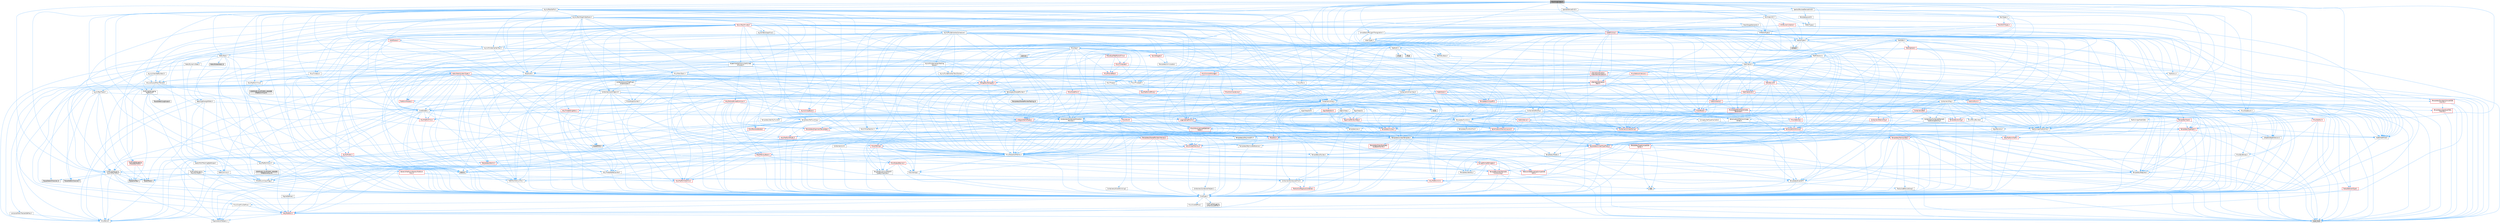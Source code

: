 digraph "MarchingCubes.h"
{
 // INTERACTIVE_SVG=YES
 // LATEX_PDF_SIZE
  bgcolor="transparent";
  edge [fontname=Helvetica,fontsize=10,labelfontname=Helvetica,labelfontsize=10];
  node [fontname=Helvetica,fontsize=10,shape=box,height=0.2,width=0.4];
  Node1 [id="Node000001",label="MarchingCubes.h",height=0.2,width=0.4,color="gray40", fillcolor="grey60", style="filled", fontcolor="black",tooltip=" "];
  Node1 -> Node2 [id="edge1_Node000001_Node000002",color="steelblue1",style="solid",tooltip=" "];
  Node2 [id="Node000002",label="Async/ParallelFor.h",height=0.2,width=0.4,color="grey40", fillcolor="white", style="filled",URL="$d2/da1/ParallelFor_8h.html",tooltip=" "];
  Node2 -> Node3 [id="edge2_Node000002_Node000003",color="steelblue1",style="solid",tooltip=" "];
  Node3 [id="Node000003",label="AutoRTFM.h",height=0.2,width=0.4,color="grey60", fillcolor="#E0E0E0", style="filled",tooltip=" "];
  Node2 -> Node4 [id="edge3_Node000002_Node000004",color="steelblue1",style="solid",tooltip=" "];
  Node4 [id="Node000004",label="Async/Fundamental/Scheduler.h",height=0.2,width=0.4,color="grey40", fillcolor="white", style="filled",URL="$d7/d7f/Scheduler_8h.html",tooltip=" "];
  Node4 -> Node5 [id="edge4_Node000004_Node000005",color="steelblue1",style="solid",tooltip=" "];
  Node5 [id="Node000005",label="Async/Fundamental/Task.h",height=0.2,width=0.4,color="grey40", fillcolor="white", style="filled",URL="$d6/d93/Async_2Fundamental_2Task_8h.html",tooltip=" "];
  Node5 -> Node6 [id="edge5_Node000005_Node000006",color="steelblue1",style="solid",tooltip=" "];
  Node6 [id="Node000006",label="Logging/LogMacros.h",height=0.2,width=0.4,color="red", fillcolor="#FFF0F0", style="filled",URL="$d0/d16/LogMacros_8h.html",tooltip=" "];
  Node6 -> Node7 [id="edge6_Node000006_Node000007",color="steelblue1",style="solid",tooltip=" "];
  Node7 [id="Node000007",label="Containers/UnrealString.h",height=0.2,width=0.4,color="red", fillcolor="#FFF0F0", style="filled",URL="$d5/dba/UnrealString_8h.html",tooltip=" "];
  Node6 -> Node22 [id="edge7_Node000006_Node000022",color="steelblue1",style="solid",tooltip=" "];
  Node22 [id="Node000022",label="CoreTypes.h",height=0.2,width=0.4,color="grey40", fillcolor="white", style="filled",URL="$dc/dec/CoreTypes_8h.html",tooltip=" "];
  Node22 -> Node12 [id="edge8_Node000022_Node000012",color="steelblue1",style="solid",tooltip=" "];
  Node12 [id="Node000012",label="HAL/Platform.h",height=0.2,width=0.4,color="red", fillcolor="#FFF0F0", style="filled",URL="$d9/dd0/Platform_8h.html",tooltip=" "];
  Node12 -> Node13 [id="edge9_Node000012_Node000013",color="steelblue1",style="solid",tooltip=" "];
  Node13 [id="Node000013",label="Misc/Build.h",height=0.2,width=0.4,color="grey40", fillcolor="white", style="filled",URL="$d3/dbb/Build_8h.html",tooltip=" "];
  Node12 -> Node15 [id="edge10_Node000012_Node000015",color="steelblue1",style="solid",tooltip=" "];
  Node15 [id="Node000015",label="type_traits",height=0.2,width=0.4,color="grey60", fillcolor="#E0E0E0", style="filled",tooltip=" "];
  Node12 -> Node16 [id="edge11_Node000012_Node000016",color="steelblue1",style="solid",tooltip=" "];
  Node16 [id="Node000016",label="PreprocessorHelpers.h",height=0.2,width=0.4,color="grey40", fillcolor="white", style="filled",URL="$db/ddb/PreprocessorHelpers_8h.html",tooltip=" "];
  Node22 -> Node23 [id="edge12_Node000022_Node000023",color="steelblue1",style="solid",tooltip=" "];
  Node23 [id="Node000023",label="ProfilingDebugging\l/UMemoryDefines.h",height=0.2,width=0.4,color="grey40", fillcolor="white", style="filled",URL="$d2/da2/UMemoryDefines_8h.html",tooltip=" "];
  Node22 -> Node24 [id="edge13_Node000022_Node000024",color="steelblue1",style="solid",tooltip=" "];
  Node24 [id="Node000024",label="Misc/CoreMiscDefines.h",height=0.2,width=0.4,color="grey40", fillcolor="white", style="filled",URL="$da/d38/CoreMiscDefines_8h.html",tooltip=" "];
  Node24 -> Node12 [id="edge14_Node000024_Node000012",color="steelblue1",style="solid",tooltip=" "];
  Node24 -> Node16 [id="edge15_Node000024_Node000016",color="steelblue1",style="solid",tooltip=" "];
  Node22 -> Node25 [id="edge16_Node000022_Node000025",color="steelblue1",style="solid",tooltip=" "];
  Node25 [id="Node000025",label="Misc/CoreDefines.h",height=0.2,width=0.4,color="grey40", fillcolor="white", style="filled",URL="$d3/dd2/CoreDefines_8h.html",tooltip=" "];
  Node6 -> Node16 [id="edge17_Node000006_Node000016",color="steelblue1",style="solid",tooltip=" "];
  Node6 -> Node32 [id="edge18_Node000006_Node000032",color="steelblue1",style="solid",tooltip=" "];
  Node32 [id="Node000032",label="Misc/AssertionMacros.h",height=0.2,width=0.4,color="grey40", fillcolor="white", style="filled",URL="$d0/dfa/AssertionMacros_8h.html",tooltip=" "];
  Node32 -> Node22 [id="edge19_Node000032_Node000022",color="steelblue1",style="solid",tooltip=" "];
  Node32 -> Node12 [id="edge20_Node000032_Node000012",color="steelblue1",style="solid",tooltip=" "];
  Node32 -> Node33 [id="edge21_Node000032_Node000033",color="steelblue1",style="solid",tooltip=" "];
  Node33 [id="Node000033",label="HAL/PlatformMisc.h",height=0.2,width=0.4,color="grey40", fillcolor="white", style="filled",URL="$d0/df5/PlatformMisc_8h.html",tooltip=" "];
  Node33 -> Node22 [id="edge22_Node000033_Node000022",color="steelblue1",style="solid",tooltip=" "];
  Node33 -> Node34 [id="edge23_Node000033_Node000034",color="steelblue1",style="solid",tooltip=" "];
  Node34 [id="Node000034",label="GenericPlatform/GenericPlatform\lMisc.h",height=0.2,width=0.4,color="red", fillcolor="#FFF0F0", style="filled",URL="$db/d9a/GenericPlatformMisc_8h.html",tooltip=" "];
  Node34 -> Node22 [id="edge24_Node000034_Node000022",color="steelblue1",style="solid",tooltip=" "];
  Node34 -> Node41 [id="edge25_Node000034_Node000041",color="steelblue1",style="solid",tooltip=" "];
  Node41 [id="Node000041",label="HAL/PlatformCrt.h",height=0.2,width=0.4,color="red", fillcolor="#FFF0F0", style="filled",URL="$d8/d75/PlatformCrt_8h.html",tooltip=" "];
  Node41 -> Node42 [id="edge26_Node000041_Node000042",color="steelblue1",style="solid",tooltip=" "];
  Node42 [id="Node000042",label="new",height=0.2,width=0.4,color="grey60", fillcolor="#E0E0E0", style="filled",tooltip=" "];
  Node34 -> Node51 [id="edge27_Node000034_Node000051",color="steelblue1",style="solid",tooltip=" "];
  Node51 [id="Node000051",label="Math/NumericLimits.h",height=0.2,width=0.4,color="grey40", fillcolor="white", style="filled",URL="$df/d1b/NumericLimits_8h.html",tooltip=" "];
  Node51 -> Node22 [id="edge28_Node000051_Node000022",color="steelblue1",style="solid",tooltip=" "];
  Node34 -> Node53 [id="edge29_Node000034_Node000053",color="steelblue1",style="solid",tooltip=" "];
  Node53 [id="Node000053",label="Misc/EnumClassFlags.h",height=0.2,width=0.4,color="grey40", fillcolor="white", style="filled",URL="$d8/de7/EnumClassFlags_8h.html",tooltip=" "];
  Node33 -> Node56 [id="edge30_Node000033_Node000056",color="steelblue1",style="solid",tooltip=" "];
  Node56 [id="Node000056",label="COMPILED_PLATFORM_HEADER\l(PlatformMisc.h)",height=0.2,width=0.4,color="grey60", fillcolor="#E0E0E0", style="filled",tooltip=" "];
  Node33 -> Node57 [id="edge31_Node000033_Node000057",color="steelblue1",style="solid",tooltip=" "];
  Node57 [id="Node000057",label="ProfilingDebugging\l/CpuProfilerTrace.h",height=0.2,width=0.4,color="grey40", fillcolor="white", style="filled",URL="$da/dcb/CpuProfilerTrace_8h.html",tooltip=" "];
  Node57 -> Node22 [id="edge32_Node000057_Node000022",color="steelblue1",style="solid",tooltip=" "];
  Node57 -> Node11 [id="edge33_Node000057_Node000011",color="steelblue1",style="solid",tooltip=" "];
  Node11 [id="Node000011",label="Containers/ContainersFwd.h",height=0.2,width=0.4,color="grey40", fillcolor="white", style="filled",URL="$d4/d0a/ContainersFwd_8h.html",tooltip=" "];
  Node11 -> Node12 [id="edge34_Node000011_Node000012",color="steelblue1",style="solid",tooltip=" "];
  Node11 -> Node22 [id="edge35_Node000011_Node000022",color="steelblue1",style="solid",tooltip=" "];
  Node11 -> Node26 [id="edge36_Node000011_Node000026",color="steelblue1",style="solid",tooltip=" "];
  Node26 [id="Node000026",label="Traits/IsContiguousContainer.h",height=0.2,width=0.4,color="red", fillcolor="#FFF0F0", style="filled",URL="$d5/d3c/IsContiguousContainer_8h.html",tooltip=" "];
  Node26 -> Node22 [id="edge37_Node000026_Node000022",color="steelblue1",style="solid",tooltip=" "];
  Node57 -> Node58 [id="edge38_Node000057_Node000058",color="steelblue1",style="solid",tooltip=" "];
  Node58 [id="Node000058",label="HAL/PlatformAtomics.h",height=0.2,width=0.4,color="red", fillcolor="#FFF0F0", style="filled",URL="$d3/d36/PlatformAtomics_8h.html",tooltip=" "];
  Node58 -> Node22 [id="edge39_Node000058_Node000022",color="steelblue1",style="solid",tooltip=" "];
  Node57 -> Node16 [id="edge40_Node000057_Node000016",color="steelblue1",style="solid",tooltip=" "];
  Node57 -> Node13 [id="edge41_Node000057_Node000013",color="steelblue1",style="solid",tooltip=" "];
  Node57 -> Node61 [id="edge42_Node000057_Node000061",color="steelblue1",style="solid",tooltip=" "];
  Node61 [id="Node000061",label="Trace/Config.h",height=0.2,width=0.4,color="grey60", fillcolor="#E0E0E0", style="filled",tooltip=" "];
  Node57 -> Node62 [id="edge43_Node000057_Node000062",color="steelblue1",style="solid",tooltip=" "];
  Node62 [id="Node000062",label="Trace/Detail/Channel.h",height=0.2,width=0.4,color="grey60", fillcolor="#E0E0E0", style="filled",tooltip=" "];
  Node57 -> Node63 [id="edge44_Node000057_Node000063",color="steelblue1",style="solid",tooltip=" "];
  Node63 [id="Node000063",label="Trace/Detail/Channel.inl",height=0.2,width=0.4,color="grey60", fillcolor="#E0E0E0", style="filled",tooltip=" "];
  Node57 -> Node64 [id="edge45_Node000057_Node000064",color="steelblue1",style="solid",tooltip=" "];
  Node64 [id="Node000064",label="Trace/Trace.h",height=0.2,width=0.4,color="grey60", fillcolor="#E0E0E0", style="filled",tooltip=" "];
  Node32 -> Node16 [id="edge46_Node000032_Node000016",color="steelblue1",style="solid",tooltip=" "];
  Node32 -> Node65 [id="edge47_Node000032_Node000065",color="steelblue1",style="solid",tooltip=" "];
  Node65 [id="Node000065",label="Templates/EnableIf.h",height=0.2,width=0.4,color="grey40", fillcolor="white", style="filled",URL="$d7/d60/EnableIf_8h.html",tooltip=" "];
  Node65 -> Node22 [id="edge48_Node000065_Node000022",color="steelblue1",style="solid",tooltip=" "];
  Node32 -> Node66 [id="edge49_Node000032_Node000066",color="steelblue1",style="solid",tooltip=" "];
  Node66 [id="Node000066",label="Templates/IsArrayOrRefOf\lTypeByPredicate.h",height=0.2,width=0.4,color="grey40", fillcolor="white", style="filled",URL="$d6/da1/IsArrayOrRefOfTypeByPredicate_8h.html",tooltip=" "];
  Node66 -> Node22 [id="edge50_Node000066_Node000022",color="steelblue1",style="solid",tooltip=" "];
  Node32 -> Node67 [id="edge51_Node000032_Node000067",color="steelblue1",style="solid",tooltip=" "];
  Node67 [id="Node000067",label="Templates/IsValidVariadic\lFunctionArg.h",height=0.2,width=0.4,color="red", fillcolor="#FFF0F0", style="filled",URL="$d0/dc8/IsValidVariadicFunctionArg_8h.html",tooltip=" "];
  Node67 -> Node22 [id="edge52_Node000067_Node000022",color="steelblue1",style="solid",tooltip=" "];
  Node67 -> Node15 [id="edge53_Node000067_Node000015",color="steelblue1",style="solid",tooltip=" "];
  Node32 -> Node69 [id="edge54_Node000032_Node000069",color="steelblue1",style="solid",tooltip=" "];
  Node69 [id="Node000069",label="Traits/IsCharEncodingCompatible\lWith.h",height=0.2,width=0.4,color="red", fillcolor="#FFF0F0", style="filled",URL="$df/dd1/IsCharEncodingCompatibleWith_8h.html",tooltip=" "];
  Node69 -> Node15 [id="edge55_Node000069_Node000015",color="steelblue1",style="solid",tooltip=" "];
  Node32 -> Node71 [id="edge56_Node000032_Node000071",color="steelblue1",style="solid",tooltip=" "];
  Node71 [id="Node000071",label="Misc/VarArgs.h",height=0.2,width=0.4,color="grey40", fillcolor="white", style="filled",URL="$d5/d6f/VarArgs_8h.html",tooltip=" "];
  Node71 -> Node22 [id="edge57_Node000071_Node000022",color="steelblue1",style="solid",tooltip=" "];
  Node32 -> Node72 [id="edge58_Node000032_Node000072",color="steelblue1",style="solid",tooltip=" "];
  Node72 [id="Node000072",label="String/FormatStringSan.h",height=0.2,width=0.4,color="red", fillcolor="#FFF0F0", style="filled",URL="$d3/d8b/FormatStringSan_8h.html",tooltip=" "];
  Node72 -> Node15 [id="edge59_Node000072_Node000015",color="steelblue1",style="solid",tooltip=" "];
  Node72 -> Node22 [id="edge60_Node000072_Node000022",color="steelblue1",style="solid",tooltip=" "];
  Node72 -> Node73 [id="edge61_Node000072_Node000073",color="steelblue1",style="solid",tooltip=" "];
  Node73 [id="Node000073",label="Templates/Requires.h",height=0.2,width=0.4,color="grey40", fillcolor="white", style="filled",URL="$dc/d96/Requires_8h.html",tooltip=" "];
  Node73 -> Node65 [id="edge62_Node000073_Node000065",color="steelblue1",style="solid",tooltip=" "];
  Node73 -> Node15 [id="edge63_Node000073_Node000015",color="steelblue1",style="solid",tooltip=" "];
  Node72 -> Node74 [id="edge64_Node000072_Node000074",color="steelblue1",style="solid",tooltip=" "];
  Node74 [id="Node000074",label="Templates/Identity.h",height=0.2,width=0.4,color="grey40", fillcolor="white", style="filled",URL="$d0/dd5/Identity_8h.html",tooltip=" "];
  Node72 -> Node67 [id="edge65_Node000072_Node000067",color="steelblue1",style="solid",tooltip=" "];
  Node72 -> Node11 [id="edge66_Node000072_Node000011",color="steelblue1",style="solid",tooltip=" "];
  Node32 -> Node78 [id="edge67_Node000032_Node000078",color="steelblue1",style="solid",tooltip=" "];
  Node78 [id="Node000078",label="atomic",height=0.2,width=0.4,color="grey60", fillcolor="#E0E0E0", style="filled",tooltip=" "];
  Node6 -> Node13 [id="edge68_Node000006_Node000013",color="steelblue1",style="solid",tooltip=" "];
  Node6 -> Node71 [id="edge69_Node000006_Node000071",color="steelblue1",style="solid",tooltip=" "];
  Node6 -> Node72 [id="edge70_Node000006_Node000072",color="steelblue1",style="solid",tooltip=" "];
  Node6 -> Node65 [id="edge71_Node000006_Node000065",color="steelblue1",style="solid",tooltip=" "];
  Node6 -> Node66 [id="edge72_Node000006_Node000066",color="steelblue1",style="solid",tooltip=" "];
  Node6 -> Node67 [id="edge73_Node000006_Node000067",color="steelblue1",style="solid",tooltip=" "];
  Node6 -> Node69 [id="edge74_Node000006_Node000069",color="steelblue1",style="solid",tooltip=" "];
  Node6 -> Node15 [id="edge75_Node000006_Node000015",color="steelblue1",style="solid",tooltip=" "];
  Node5 -> Node53 [id="edge76_Node000005_Node000053",color="steelblue1",style="solid",tooltip=" "];
  Node5 -> Node188 [id="edge77_Node000005_Node000188",color="steelblue1",style="solid",tooltip=" "];
  Node188 [id="Node000188",label="TaskDelegate.h",height=0.2,width=0.4,color="red", fillcolor="#FFF0F0", style="filled",URL="$de/db1/TaskDelegate_8h.html",tooltip=" "];
  Node188 -> Node189 [id="edge78_Node000188_Node000189",color="steelblue1",style="solid",tooltip=" "];
  Node189 [id="Node000189",label="Experimental/ConcurrentLinear\lAllocator.h",height=0.2,width=0.4,color="grey40", fillcolor="white", style="filled",URL="$d7/d84/ConcurrentLinearAllocator_8h.html",tooltip=" "];
  Node189 -> Node78 [id="edge79_Node000189_Node000078",color="steelblue1",style="solid",tooltip=" "];
  Node189 -> Node15 [id="edge80_Node000189_Node000015",color="steelblue1",style="solid",tooltip=" "];
  Node189 -> Node79 [id="edge81_Node000189_Node000079",color="steelblue1",style="solid",tooltip=" "];
  Node79 [id="Node000079",label="HAL/UnrealMemory.h",height=0.2,width=0.4,color="red", fillcolor="#FFF0F0", style="filled",URL="$d9/d96/UnrealMemory_8h.html",tooltip=" "];
  Node79 -> Node22 [id="edge82_Node000079_Node000022",color="steelblue1",style="solid",tooltip=" "];
  Node79 -> Node83 [id="edge83_Node000079_Node000083",color="steelblue1",style="solid",tooltip=" "];
  Node83 [id="Node000083",label="HAL/MemoryBase.h",height=0.2,width=0.4,color="red", fillcolor="#FFF0F0", style="filled",URL="$d6/d9f/MemoryBase_8h.html",tooltip=" "];
  Node83 -> Node22 [id="edge84_Node000083_Node000022",color="steelblue1",style="solid",tooltip=" "];
  Node83 -> Node58 [id="edge85_Node000083_Node000058",color="steelblue1",style="solid",tooltip=" "];
  Node83 -> Node41 [id="edge86_Node000083_Node000041",color="steelblue1",style="solid",tooltip=" "];
  Node83 -> Node85 [id="edge87_Node000083_Node000085",color="steelblue1",style="solid",tooltip=" "];
  Node85 [id="Node000085",label="Misc/OutputDevice.h",height=0.2,width=0.4,color="red", fillcolor="#FFF0F0", style="filled",URL="$d7/d32/OutputDevice_8h.html",tooltip=" "];
  Node85 -> Node22 [id="edge88_Node000085_Node000022",color="steelblue1",style="solid",tooltip=" "];
  Node85 -> Node71 [id="edge89_Node000085_Node000071",color="steelblue1",style="solid",tooltip=" "];
  Node85 -> Node66 [id="edge90_Node000085_Node000066",color="steelblue1",style="solid",tooltip=" "];
  Node85 -> Node67 [id="edge91_Node000085_Node000067",color="steelblue1",style="solid",tooltip=" "];
  Node85 -> Node69 [id="edge92_Node000085_Node000069",color="steelblue1",style="solid",tooltip=" "];
  Node83 -> Node86 [id="edge93_Node000083_Node000086",color="steelblue1",style="solid",tooltip=" "];
  Node86 [id="Node000086",label="Templates/Atomic.h",height=0.2,width=0.4,color="red", fillcolor="#FFF0F0", style="filled",URL="$d3/d91/Atomic_8h.html",tooltip=" "];
  Node86 -> Node87 [id="edge94_Node000086_Node000087",color="steelblue1",style="solid",tooltip=" "];
  Node87 [id="Node000087",label="HAL/ThreadSafeCounter.h",height=0.2,width=0.4,color="grey40", fillcolor="white", style="filled",URL="$dc/dc9/ThreadSafeCounter_8h.html",tooltip=" "];
  Node87 -> Node22 [id="edge95_Node000087_Node000022",color="steelblue1",style="solid",tooltip=" "];
  Node87 -> Node58 [id="edge96_Node000087_Node000058",color="steelblue1",style="solid",tooltip=" "];
  Node86 -> Node78 [id="edge97_Node000086_Node000078",color="steelblue1",style="solid",tooltip=" "];
  Node79 -> Node97 [id="edge98_Node000079_Node000097",color="steelblue1",style="solid",tooltip=" "];
  Node97 [id="Node000097",label="ProfilingDebugging\l/MemoryTrace.h",height=0.2,width=0.4,color="grey40", fillcolor="white", style="filled",URL="$da/dd7/MemoryTrace_8h.html",tooltip=" "];
  Node97 -> Node12 [id="edge99_Node000097_Node000012",color="steelblue1",style="solid",tooltip=" "];
  Node97 -> Node53 [id="edge100_Node000097_Node000053",color="steelblue1",style="solid",tooltip=" "];
  Node97 -> Node61 [id="edge101_Node000097_Node000061",color="steelblue1",style="solid",tooltip=" "];
  Node97 -> Node64 [id="edge102_Node000097_Node000064",color="steelblue1",style="solid",tooltip=" "];
  Node79 -> Node98 [id="edge103_Node000079_Node000098",color="steelblue1",style="solid",tooltip=" "];
  Node98 [id="Node000098",label="Templates/IsPointer.h",height=0.2,width=0.4,color="grey40", fillcolor="white", style="filled",URL="$d7/d05/IsPointer_8h.html",tooltip=" "];
  Node98 -> Node22 [id="edge104_Node000098_Node000022",color="steelblue1",style="solid",tooltip=" "];
  Node189 -> Node190 [id="edge105_Node000189_Node000190",color="steelblue1",style="solid",tooltip=" "];
  Node190 [id="Node000190",label="HAL/LowLevelMemTracker.h",height=0.2,width=0.4,color="grey40", fillcolor="white", style="filled",URL="$d0/d14/LowLevelMemTracker_8h.html",tooltip=" "];
  Node190 -> Node22 [id="edge106_Node000190_Node000022",color="steelblue1",style="solid",tooltip=" "];
  Node190 -> Node191 [id="edge107_Node000190_Node000191",color="steelblue1",style="solid",tooltip=" "];
  Node191 [id="Node000191",label="LowLevelMemTrackerDefines.h",height=0.2,width=0.4,color="grey40", fillcolor="white", style="filled",URL="$d0/d28/LowLevelMemTrackerDefines_8h.html",tooltip=" "];
  Node191 -> Node13 [id="edge108_Node000191_Node000013",color="steelblue1",style="solid",tooltip=" "];
  Node190 -> Node192 [id="edge109_Node000190_Node000192",color="steelblue1",style="solid",tooltip=" "];
  Node192 [id="Node000192",label="ProfilingDebugging\l/TagTrace.h",height=0.2,width=0.4,color="grey40", fillcolor="white", style="filled",URL="$de/d56/TagTrace_8h.html",tooltip=" "];
  Node192 -> Node22 [id="edge110_Node000192_Node000022",color="steelblue1",style="solid",tooltip=" "];
  Node192 -> Node97 [id="edge111_Node000192_Node000097",color="steelblue1",style="solid",tooltip=" "];
  Node192 -> Node61 [id="edge112_Node000192_Node000061",color="steelblue1",style="solid",tooltip=" "];
  Node192 -> Node193 [id="edge113_Node000192_Node000193",color="steelblue1",style="solid",tooltip=" "];
  Node193 [id="Node000193",label="Trace/Detail/LogScope.h",height=0.2,width=0.4,color="grey60", fillcolor="#E0E0E0", style="filled",tooltip=" "];
  Node190 -> Node3 [id="edge114_Node000190_Node000003",color="steelblue1",style="solid",tooltip=" "];
  Node189 -> Node194 [id="edge115_Node000189_Node000194",color="steelblue1",style="solid",tooltip=" "];
  Node194 [id="Node000194",label="HAL/MallocBinnedCommon.h",height=0.2,width=0.4,color="red", fillcolor="#FFF0F0", style="filled",URL="$d9/d32/MallocBinnedCommon_8h.html",tooltip=" "];
  Node194 -> Node22 [id="edge116_Node000194_Node000022",color="steelblue1",style="solid",tooltip=" "];
  Node194 -> Node195 [id="edge117_Node000194_Node000195",color="steelblue1",style="solid",tooltip=" "];
  Node195 [id="Node000195",label="CoreGlobals.h",height=0.2,width=0.4,color="grey40", fillcolor="white", style="filled",URL="$d5/d8c/CoreGlobals_8h.html",tooltip=" "];
  Node195 -> Node7 [id="edge118_Node000195_Node000007",color="steelblue1",style="solid",tooltip=" "];
  Node195 -> Node22 [id="edge119_Node000195_Node000022",color="steelblue1",style="solid",tooltip=" "];
  Node195 -> Node196 [id="edge120_Node000195_Node000196",color="steelblue1",style="solid",tooltip=" "];
  Node196 [id="Node000196",label="HAL/PlatformTLS.h",height=0.2,width=0.4,color="red", fillcolor="#FFF0F0", style="filled",URL="$d0/def/PlatformTLS_8h.html",tooltip=" "];
  Node196 -> Node22 [id="edge121_Node000196_Node000022",color="steelblue1",style="solid",tooltip=" "];
  Node195 -> Node6 [id="edge122_Node000195_Node000006",color="steelblue1",style="solid",tooltip=" "];
  Node195 -> Node13 [id="edge123_Node000195_Node000013",color="steelblue1",style="solid",tooltip=" "];
  Node195 -> Node53 [id="edge124_Node000195_Node000053",color="steelblue1",style="solid",tooltip=" "];
  Node195 -> Node85 [id="edge125_Node000195_Node000085",color="steelblue1",style="solid",tooltip=" "];
  Node195 -> Node57 [id="edge126_Node000195_Node000057",color="steelblue1",style="solid",tooltip=" "];
  Node195 -> Node86 [id="edge127_Node000195_Node000086",color="steelblue1",style="solid",tooltip=" "];
  Node195 -> Node31 [id="edge128_Node000195_Node000031",color="steelblue1",style="solid",tooltip=" "];
  Node31 [id="Node000031",label="UObject/NameTypes.h",height=0.2,width=0.4,color="red", fillcolor="#FFF0F0", style="filled",URL="$d6/d35/NameTypes_8h.html",tooltip=" "];
  Node31 -> Node22 [id="edge129_Node000031_Node000022",color="steelblue1",style="solid",tooltip=" "];
  Node31 -> Node32 [id="edge130_Node000031_Node000032",color="steelblue1",style="solid",tooltip=" "];
  Node31 -> Node79 [id="edge131_Node000031_Node000079",color="steelblue1",style="solid",tooltip=" "];
  Node31 -> Node99 [id="edge132_Node000031_Node000099",color="steelblue1",style="solid",tooltip=" "];
  Node99 [id="Node000099",label="Templates/UnrealTypeTraits.h",height=0.2,width=0.4,color="red", fillcolor="#FFF0F0", style="filled",URL="$d2/d2d/UnrealTypeTraits_8h.html",tooltip=" "];
  Node99 -> Node22 [id="edge133_Node000099_Node000022",color="steelblue1",style="solid",tooltip=" "];
  Node99 -> Node98 [id="edge134_Node000099_Node000098",color="steelblue1",style="solid",tooltip=" "];
  Node99 -> Node32 [id="edge135_Node000099_Node000032",color="steelblue1",style="solid",tooltip=" "];
  Node99 -> Node65 [id="edge136_Node000099_Node000065",color="steelblue1",style="solid",tooltip=" "];
  Node99 -> Node101 [id="edge137_Node000099_Node000101",color="steelblue1",style="solid",tooltip=" "];
  Node101 [id="Node000101",label="Templates/Models.h",height=0.2,width=0.4,color="grey40", fillcolor="white", style="filled",URL="$d3/d0c/Models_8h.html",tooltip=" "];
  Node101 -> Node74 [id="edge138_Node000101_Node000074",color="steelblue1",style="solid",tooltip=" "];
  Node31 -> Node104 [id="edge139_Node000031_Node000104",color="steelblue1",style="solid",tooltip=" "];
  Node104 [id="Node000104",label="Templates/UnrealTemplate.h",height=0.2,width=0.4,color="grey40", fillcolor="white", style="filled",URL="$d4/d24/UnrealTemplate_8h.html",tooltip=" "];
  Node104 -> Node22 [id="edge140_Node000104_Node000022",color="steelblue1",style="solid",tooltip=" "];
  Node104 -> Node98 [id="edge141_Node000104_Node000098",color="steelblue1",style="solid",tooltip=" "];
  Node104 -> Node79 [id="edge142_Node000104_Node000079",color="steelblue1",style="solid",tooltip=" "];
  Node104 -> Node105 [id="edge143_Node000104_Node000105",color="steelblue1",style="solid",tooltip=" "];
  Node105 [id="Node000105",label="Templates/CopyQualifiers\lAndRefsFromTo.h",height=0.2,width=0.4,color="red", fillcolor="#FFF0F0", style="filled",URL="$d3/db3/CopyQualifiersAndRefsFromTo_8h.html",tooltip=" "];
  Node104 -> Node99 [id="edge144_Node000104_Node000099",color="steelblue1",style="solid",tooltip=" "];
  Node104 -> Node107 [id="edge145_Node000104_Node000107",color="steelblue1",style="solid",tooltip=" "];
  Node107 [id="Node000107",label="Templates/RemoveReference.h",height=0.2,width=0.4,color="grey40", fillcolor="white", style="filled",URL="$da/dbe/RemoveReference_8h.html",tooltip=" "];
  Node107 -> Node22 [id="edge146_Node000107_Node000022",color="steelblue1",style="solid",tooltip=" "];
  Node104 -> Node73 [id="edge147_Node000104_Node000073",color="steelblue1",style="solid",tooltip=" "];
  Node104 -> Node108 [id="edge148_Node000104_Node000108",color="steelblue1",style="solid",tooltip=" "];
  Node108 [id="Node000108",label="Templates/TypeCompatible\lBytes.h",height=0.2,width=0.4,color="red", fillcolor="#FFF0F0", style="filled",URL="$df/d0a/TypeCompatibleBytes_8h.html",tooltip=" "];
  Node108 -> Node22 [id="edge149_Node000108_Node000022",color="steelblue1",style="solid",tooltip=" "];
  Node108 -> Node42 [id="edge150_Node000108_Node000042",color="steelblue1",style="solid",tooltip=" "];
  Node108 -> Node15 [id="edge151_Node000108_Node000015",color="steelblue1",style="solid",tooltip=" "];
  Node104 -> Node74 [id="edge152_Node000104_Node000074",color="steelblue1",style="solid",tooltip=" "];
  Node104 -> Node26 [id="edge153_Node000104_Node000026",color="steelblue1",style="solid",tooltip=" "];
  Node104 -> Node109 [id="edge154_Node000104_Node000109",color="steelblue1",style="solid",tooltip=" "];
  Node109 [id="Node000109",label="Traits/UseBitwiseSwap.h",height=0.2,width=0.4,color="grey40", fillcolor="white", style="filled",URL="$db/df3/UseBitwiseSwap_8h.html",tooltip=" "];
  Node109 -> Node22 [id="edge155_Node000109_Node000022",color="steelblue1",style="solid",tooltip=" "];
  Node109 -> Node15 [id="edge156_Node000109_Node000015",color="steelblue1",style="solid",tooltip=" "];
  Node104 -> Node15 [id="edge157_Node000104_Node000015",color="steelblue1",style="solid",tooltip=" "];
  Node31 -> Node7 [id="edge158_Node000031_Node000007",color="steelblue1",style="solid",tooltip=" "];
  Node31 -> Node110 [id="edge159_Node000031_Node000110",color="steelblue1",style="solid",tooltip=" "];
  Node110 [id="Node000110",label="HAL/CriticalSection.h",height=0.2,width=0.4,color="grey40", fillcolor="white", style="filled",URL="$d6/d90/CriticalSection_8h.html",tooltip=" "];
  Node110 -> Node111 [id="edge160_Node000110_Node000111",color="steelblue1",style="solid",tooltip=" "];
  Node111 [id="Node000111",label="HAL/PlatformMutex.h",height=0.2,width=0.4,color="red", fillcolor="#FFF0F0", style="filled",URL="$d9/d0b/PlatformMutex_8h.html",tooltip=" "];
  Node111 -> Node22 [id="edge161_Node000111_Node000022",color="steelblue1",style="solid",tooltip=" "];
  Node31 -> Node86 [id="edge162_Node000031_Node000086",color="steelblue1",style="solid",tooltip=" "];
  Node31 -> Node144 [id="edge163_Node000031_Node000144",color="steelblue1",style="solid",tooltip=" "];
  Node144 [id="Node000144",label="Serialization/MemoryLayout.h",height=0.2,width=0.4,color="red", fillcolor="#FFF0F0", style="filled",URL="$d7/d66/MemoryLayout_8h.html",tooltip=" "];
  Node144 -> Node79 [id="edge164_Node000144_Node000079",color="steelblue1",style="solid",tooltip=" "];
  Node144 -> Node65 [id="edge165_Node000144_Node000065",color="steelblue1",style="solid",tooltip=" "];
  Node144 -> Node124 [id="edge166_Node000144_Node000124",color="steelblue1",style="solid",tooltip=" "];
  Node124 [id="Node000124",label="Templates/IsPolymorphic.h",height=0.2,width=0.4,color="grey40", fillcolor="white", style="filled",URL="$dc/d20/IsPolymorphic_8h.html",tooltip=" "];
  Node144 -> Node101 [id="edge167_Node000144_Node000101",color="steelblue1",style="solid",tooltip=" "];
  Node144 -> Node104 [id="edge168_Node000144_Node000104",color="steelblue1",style="solid",tooltip=" "];
  Node31 -> Node127 [id="edge169_Node000031_Node000127",color="steelblue1",style="solid",tooltip=" "];
  Node127 [id="Node000127",label="Misc/IntrusiveUnsetOptional\lState.h",height=0.2,width=0.4,color="red", fillcolor="#FFF0F0", style="filled",URL="$d2/d0a/IntrusiveUnsetOptionalState_8h.html",tooltip=" "];
  Node31 -> Node64 [id="edge170_Node000031_Node000064",color="steelblue1",style="solid",tooltip=" "];
  Node195 -> Node78 [id="edge171_Node000195_Node000078",color="steelblue1",style="solid",tooltip=" "];
  Node194 -> Node78 [id="edge172_Node000194_Node000078",color="steelblue1",style="solid",tooltip=" "];
  Node194 -> Node83 [id="edge173_Node000194_Node000083",color="steelblue1",style="solid",tooltip=" "];
  Node194 -> Node111 [id="edge174_Node000194_Node000111",color="steelblue1",style="solid",tooltip=" "];
  Node194 -> Node196 [id="edge175_Node000194_Node000196",color="steelblue1",style="solid",tooltip=" "];
  Node194 -> Node199 [id="edge176_Node000194_Node000199",color="steelblue1",style="solid",tooltip=" "];
  Node199 [id="Node000199",label="Async/UniqueLock.h",height=0.2,width=0.4,color="red", fillcolor="#FFF0F0", style="filled",URL="$da/dc6/UniqueLock_8h.html",tooltip=" "];
  Node199 -> Node32 [id="edge177_Node000199_Node000032",color="steelblue1",style="solid",tooltip=" "];
  Node194 -> Node202 [id="edge178_Node000194_Node000202",color="steelblue1",style="solid",tooltip=" "];
  Node202 [id="Node000202",label="Misc/ScopeLock.h",height=0.2,width=0.4,color="grey40", fillcolor="white", style="filled",URL="$de/d73/ScopeLock_8h.html",tooltip=" "];
  Node202 -> Node22 [id="edge179_Node000202_Node000022",color="steelblue1",style="solid",tooltip=" "];
  Node202 -> Node32 [id="edge180_Node000202_Node000032",color="steelblue1",style="solid",tooltip=" "];
  Node202 -> Node203 [id="edge181_Node000202_Node000203",color="steelblue1",style="solid",tooltip=" "];
  Node203 [id="Node000203",label="Misc/NotNull.h",height=0.2,width=0.4,color="red", fillcolor="#FFF0F0", style="filled",URL="$df/dcc/Misc_2NotNull_8h.html",tooltip=" "];
  Node203 -> Node22 [id="edge182_Node000203_Node000022",color="steelblue1",style="solid",tooltip=" "];
  Node203 -> Node73 [id="edge183_Node000203_Node000073",color="steelblue1",style="solid",tooltip=" "];
  Node203 -> Node148 [id="edge184_Node000203_Node000148",color="steelblue1",style="solid",tooltip=" "];
  Node148 [id="Node000148",label="Templates/TypeHash.h",height=0.2,width=0.4,color="red", fillcolor="#FFF0F0", style="filled",URL="$d1/d62/TypeHash_8h.html",tooltip=" "];
  Node148 -> Node22 [id="edge185_Node000148_Node000022",color="steelblue1",style="solid",tooltip=" "];
  Node148 -> Node73 [id="edge186_Node000148_Node000073",color="steelblue1",style="solid",tooltip=" "];
  Node148 -> Node149 [id="edge187_Node000148_Node000149",color="steelblue1",style="solid",tooltip=" "];
  Node149 [id="Node000149",label="Misc/Crc.h",height=0.2,width=0.4,color="red", fillcolor="#FFF0F0", style="filled",URL="$d4/dd2/Crc_8h.html",tooltip=" "];
  Node149 -> Node22 [id="edge188_Node000149_Node000022",color="steelblue1",style="solid",tooltip=" "];
  Node149 -> Node32 [id="edge189_Node000149_Node000032",color="steelblue1",style="solid",tooltip=" "];
  Node149 -> Node150 [id="edge190_Node000149_Node000150",color="steelblue1",style="solid",tooltip=" "];
  Node150 [id="Node000150",label="Misc/CString.h",height=0.2,width=0.4,color="red", fillcolor="#FFF0F0", style="filled",URL="$d2/d49/CString_8h.html",tooltip=" "];
  Node150 -> Node22 [id="edge191_Node000150_Node000022",color="steelblue1",style="solid",tooltip=" "];
  Node150 -> Node41 [id="edge192_Node000150_Node000041",color="steelblue1",style="solid",tooltip=" "];
  Node150 -> Node32 [id="edge193_Node000150_Node000032",color="steelblue1",style="solid",tooltip=" "];
  Node150 -> Node71 [id="edge194_Node000150_Node000071",color="steelblue1",style="solid",tooltip=" "];
  Node150 -> Node66 [id="edge195_Node000150_Node000066",color="steelblue1",style="solid",tooltip=" "];
  Node150 -> Node67 [id="edge196_Node000150_Node000067",color="steelblue1",style="solid",tooltip=" "];
  Node150 -> Node69 [id="edge197_Node000150_Node000069",color="steelblue1",style="solid",tooltip=" "];
  Node149 -> Node99 [id="edge198_Node000149_Node000099",color="steelblue1",style="solid",tooltip=" "];
  Node148 -> Node15 [id="edge199_Node000148_Node000015",color="steelblue1",style="solid",tooltip=" "];
  Node203 -> Node15 [id="edge200_Node000203_Node000015",color="steelblue1",style="solid",tooltip=" "];
  Node202 -> Node110 [id="edge201_Node000202_Node000110",color="steelblue1",style="solid",tooltip=" "];
  Node194 -> Node176 [id="edge202_Node000194_Node000176",color="steelblue1",style="solid",tooltip=" "];
  Node176 [id="Node000176",label="Templates/AlignmentTemplates.h",height=0.2,width=0.4,color="red", fillcolor="#FFF0F0", style="filled",URL="$dd/d32/AlignmentTemplates_8h.html",tooltip=" "];
  Node176 -> Node22 [id="edge203_Node000176_Node000022",color="steelblue1",style="solid",tooltip=" "];
  Node176 -> Node98 [id="edge204_Node000176_Node000098",color="steelblue1",style="solid",tooltip=" "];
  Node194 -> Node6 [id="edge205_Node000194_Node000006",color="steelblue1",style="solid",tooltip=" "];
  Node189 -> Node232 [id="edge206_Node000189_Node000232",color="steelblue1",style="solid",tooltip=" "];
  Node232 [id="Node000232",label="Templates/UniquePtr.h",height=0.2,width=0.4,color="red", fillcolor="#FFF0F0", style="filled",URL="$de/d1a/UniquePtr_8h.html",tooltip=" "];
  Node232 -> Node22 [id="edge207_Node000232_Node000022",color="steelblue1",style="solid",tooltip=" "];
  Node232 -> Node104 [id="edge208_Node000232_Node000104",color="steelblue1",style="solid",tooltip=" "];
  Node232 -> Node73 [id="edge209_Node000232_Node000073",color="steelblue1",style="solid",tooltip=" "];
  Node232 -> Node144 [id="edge210_Node000232_Node000144",color="steelblue1",style="solid",tooltip=" "];
  Node232 -> Node15 [id="edge211_Node000232_Node000015",color="steelblue1",style="solid",tooltip=" "];
  Node189 -> Node99 [id="edge212_Node000189_Node000099",color="steelblue1",style="solid",tooltip=" "];
  Node189 -> Node273 [id="edge213_Node000189_Node000273",color="steelblue1",style="solid",tooltip=" "];
  Node273 [id="Node000273",label="Containers/LockFreeFixed\lSizeAllocator.h",height=0.2,width=0.4,color="grey40", fillcolor="white", style="filled",URL="$d1/d08/LockFreeFixedSizeAllocator_8h.html",tooltip=" "];
  Node273 -> Node3 [id="edge214_Node000273_Node000003",color="steelblue1",style="solid",tooltip=" "];
  Node273 -> Node32 [id="edge215_Node000273_Node000032",color="steelblue1",style="solid",tooltip=" "];
  Node273 -> Node79 [id="edge216_Node000273_Node000079",color="steelblue1",style="solid",tooltip=" "];
  Node273 -> Node274 [id="edge217_Node000273_Node000274",color="steelblue1",style="solid",tooltip=" "];
  Node274 [id="Node000274",label="Misc/NoopCounter.h",height=0.2,width=0.4,color="grey40", fillcolor="white", style="filled",URL="$dd/dff/NoopCounter_8h.html",tooltip=" "];
  Node274 -> Node22 [id="edge218_Node000274_Node000022",color="steelblue1",style="solid",tooltip=" "];
  Node273 -> Node275 [id="edge219_Node000273_Node000275",color="steelblue1",style="solid",tooltip=" "];
  Node275 [id="Node000275",label="Containers/LockFreeList.h",height=0.2,width=0.4,color="grey40", fillcolor="white", style="filled",URL="$d4/de7/LockFreeList_8h.html",tooltip=" "];
  Node275 -> Node126 [id="edge220_Node000275_Node000126",color="steelblue1",style="solid",tooltip=" "];
  Node126 [id="Node000126",label="Containers/Array.h",height=0.2,width=0.4,color="grey40", fillcolor="white", style="filled",URL="$df/dd0/Array_8h.html",tooltip=" "];
  Node126 -> Node22 [id="edge221_Node000126_Node000022",color="steelblue1",style="solid",tooltip=" "];
  Node126 -> Node32 [id="edge222_Node000126_Node000032",color="steelblue1",style="solid",tooltip=" "];
  Node126 -> Node127 [id="edge223_Node000126_Node000127",color="steelblue1",style="solid",tooltip=" "];
  Node126 -> Node129 [id="edge224_Node000126_Node000129",color="steelblue1",style="solid",tooltip=" "];
  Node129 [id="Node000129",label="Misc/ReverseIterate.h",height=0.2,width=0.4,color="red", fillcolor="#FFF0F0", style="filled",URL="$db/de3/ReverseIterate_8h.html",tooltip=" "];
  Node129 -> Node12 [id="edge225_Node000129_Node000012",color="steelblue1",style="solid",tooltip=" "];
  Node126 -> Node79 [id="edge226_Node000126_Node000079",color="steelblue1",style="solid",tooltip=" "];
  Node126 -> Node99 [id="edge227_Node000126_Node000099",color="steelblue1",style="solid",tooltip=" "];
  Node126 -> Node104 [id="edge228_Node000126_Node000104",color="steelblue1",style="solid",tooltip=" "];
  Node126 -> Node131 [id="edge229_Node000126_Node000131",color="steelblue1",style="solid",tooltip=" "];
  Node131 [id="Node000131",label="Containers/AllowShrinking.h",height=0.2,width=0.4,color="grey40", fillcolor="white", style="filled",URL="$d7/d1a/AllowShrinking_8h.html",tooltip=" "];
  Node131 -> Node22 [id="edge230_Node000131_Node000022",color="steelblue1",style="solid",tooltip=" "];
  Node126 -> Node114 [id="edge231_Node000126_Node000114",color="steelblue1",style="solid",tooltip=" "];
  Node114 [id="Node000114",label="Containers/ContainerAllocation\lPolicies.h",height=0.2,width=0.4,color="grey40", fillcolor="white", style="filled",URL="$d7/dff/ContainerAllocationPolicies_8h.html",tooltip=" "];
  Node114 -> Node22 [id="edge232_Node000114_Node000022",color="steelblue1",style="solid",tooltip=" "];
  Node114 -> Node115 [id="edge233_Node000114_Node000115",color="steelblue1",style="solid",tooltip=" "];
  Node115 [id="Node000115",label="Containers/ContainerHelpers.h",height=0.2,width=0.4,color="grey40", fillcolor="white", style="filled",URL="$d7/d33/ContainerHelpers_8h.html",tooltip=" "];
  Node115 -> Node22 [id="edge234_Node000115_Node000022",color="steelblue1",style="solid",tooltip=" "];
  Node114 -> Node114 [id="edge235_Node000114_Node000114",color="steelblue1",style="solid",tooltip=" "];
  Node114 -> Node116 [id="edge236_Node000114_Node000116",color="steelblue1",style="solid",tooltip=" "];
  Node116 [id="Node000116",label="HAL/PlatformMath.h",height=0.2,width=0.4,color="red", fillcolor="#FFF0F0", style="filled",URL="$dc/d53/PlatformMath_8h.html",tooltip=" "];
  Node116 -> Node22 [id="edge237_Node000116_Node000022",color="steelblue1",style="solid",tooltip=" "];
  Node114 -> Node79 [id="edge238_Node000114_Node000079",color="steelblue1",style="solid",tooltip=" "];
  Node114 -> Node51 [id="edge239_Node000114_Node000051",color="steelblue1",style="solid",tooltip=" "];
  Node114 -> Node32 [id="edge240_Node000114_Node000032",color="steelblue1",style="solid",tooltip=" "];
  Node114 -> Node124 [id="edge241_Node000114_Node000124",color="steelblue1",style="solid",tooltip=" "];
  Node114 -> Node125 [id="edge242_Node000114_Node000125",color="steelblue1",style="solid",tooltip=" "];
  Node125 [id="Node000125",label="Templates/MemoryOps.h",height=0.2,width=0.4,color="red", fillcolor="#FFF0F0", style="filled",URL="$db/dea/MemoryOps_8h.html",tooltip=" "];
  Node125 -> Node22 [id="edge243_Node000125_Node000022",color="steelblue1",style="solid",tooltip=" "];
  Node125 -> Node79 [id="edge244_Node000125_Node000079",color="steelblue1",style="solid",tooltip=" "];
  Node125 -> Node73 [id="edge245_Node000125_Node000073",color="steelblue1",style="solid",tooltip=" "];
  Node125 -> Node99 [id="edge246_Node000125_Node000099",color="steelblue1",style="solid",tooltip=" "];
  Node125 -> Node109 [id="edge247_Node000125_Node000109",color="steelblue1",style="solid",tooltip=" "];
  Node125 -> Node42 [id="edge248_Node000125_Node000042",color="steelblue1",style="solid",tooltip=" "];
  Node125 -> Node15 [id="edge249_Node000125_Node000015",color="steelblue1",style="solid",tooltip=" "];
  Node114 -> Node108 [id="edge250_Node000114_Node000108",color="steelblue1",style="solid",tooltip=" "];
  Node114 -> Node15 [id="edge251_Node000114_Node000015",color="steelblue1",style="solid",tooltip=" "];
  Node126 -> Node132 [id="edge252_Node000126_Node000132",color="steelblue1",style="solid",tooltip=" "];
  Node132 [id="Node000132",label="Containers/ContainerElement\lTypeCompatibility.h",height=0.2,width=0.4,color="grey40", fillcolor="white", style="filled",URL="$df/ddf/ContainerElementTypeCompatibility_8h.html",tooltip=" "];
  Node132 -> Node22 [id="edge253_Node000132_Node000022",color="steelblue1",style="solid",tooltip=" "];
  Node132 -> Node99 [id="edge254_Node000132_Node000099",color="steelblue1",style="solid",tooltip=" "];
  Node126 -> Node133 [id="edge255_Node000126_Node000133",color="steelblue1",style="solid",tooltip=" "];
  Node133 [id="Node000133",label="Serialization/Archive.h",height=0.2,width=0.4,color="red", fillcolor="#FFF0F0", style="filled",URL="$d7/d3b/Archive_8h.html",tooltip=" "];
  Node133 -> Node22 [id="edge256_Node000133_Node000022",color="steelblue1",style="solid",tooltip=" "];
  Node133 -> Node38 [id="edge257_Node000133_Node000038",color="steelblue1",style="solid",tooltip=" "];
  Node38 [id="Node000038",label="Math/MathFwd.h",height=0.2,width=0.4,color="grey40", fillcolor="white", style="filled",URL="$d2/d10/MathFwd_8h.html",tooltip=" "];
  Node38 -> Node12 [id="edge258_Node000038_Node000012",color="steelblue1",style="solid",tooltip=" "];
  Node133 -> Node32 [id="edge259_Node000133_Node000032",color="steelblue1",style="solid",tooltip=" "];
  Node133 -> Node13 [id="edge260_Node000133_Node000013",color="steelblue1",style="solid",tooltip=" "];
  Node133 -> Node71 [id="edge261_Node000133_Node000071",color="steelblue1",style="solid",tooltip=" "];
  Node133 -> Node65 [id="edge262_Node000133_Node000065",color="steelblue1",style="solid",tooltip=" "];
  Node133 -> Node66 [id="edge263_Node000133_Node000066",color="steelblue1",style="solid",tooltip=" "];
  Node133 -> Node67 [id="edge264_Node000133_Node000067",color="steelblue1",style="solid",tooltip=" "];
  Node133 -> Node104 [id="edge265_Node000133_Node000104",color="steelblue1",style="solid",tooltip=" "];
  Node133 -> Node69 [id="edge266_Node000133_Node000069",color="steelblue1",style="solid",tooltip=" "];
  Node133 -> Node142 [id="edge267_Node000133_Node000142",color="steelblue1",style="solid",tooltip=" "];
  Node142 [id="Node000142",label="UObject/ObjectVersion.h",height=0.2,width=0.4,color="grey40", fillcolor="white", style="filled",URL="$da/d63/ObjectVersion_8h.html",tooltip=" "];
  Node142 -> Node22 [id="edge268_Node000142_Node000022",color="steelblue1",style="solid",tooltip=" "];
  Node126 -> Node143 [id="edge269_Node000126_Node000143",color="steelblue1",style="solid",tooltip=" "];
  Node143 [id="Node000143",label="Serialization/MemoryImage\lWriter.h",height=0.2,width=0.4,color="grey40", fillcolor="white", style="filled",URL="$d0/d08/MemoryImageWriter_8h.html",tooltip=" "];
  Node143 -> Node22 [id="edge270_Node000143_Node000022",color="steelblue1",style="solid",tooltip=" "];
  Node143 -> Node144 [id="edge271_Node000143_Node000144",color="steelblue1",style="solid",tooltip=" "];
  Node126 -> Node157 [id="edge272_Node000126_Node000157",color="steelblue1",style="solid",tooltip=" "];
  Node157 [id="Node000157",label="Algo/Heapify.h",height=0.2,width=0.4,color="grey40", fillcolor="white", style="filled",URL="$d0/d2a/Heapify_8h.html",tooltip=" "];
  Node157 -> Node158 [id="edge273_Node000157_Node000158",color="steelblue1",style="solid",tooltip=" "];
  Node158 [id="Node000158",label="Algo/Impl/BinaryHeap.h",height=0.2,width=0.4,color="red", fillcolor="#FFF0F0", style="filled",URL="$d7/da3/Algo_2Impl_2BinaryHeap_8h.html",tooltip=" "];
  Node158 -> Node159 [id="edge274_Node000158_Node000159",color="steelblue1",style="solid",tooltip=" "];
  Node159 [id="Node000159",label="Templates/Invoke.h",height=0.2,width=0.4,color="red", fillcolor="#FFF0F0", style="filled",URL="$d7/deb/Invoke_8h.html",tooltip=" "];
  Node159 -> Node22 [id="edge275_Node000159_Node000022",color="steelblue1",style="solid",tooltip=" "];
  Node159 -> Node104 [id="edge276_Node000159_Node000104",color="steelblue1",style="solid",tooltip=" "];
  Node159 -> Node15 [id="edge277_Node000159_Node000015",color="steelblue1",style="solid",tooltip=" "];
  Node158 -> Node15 [id="edge278_Node000158_Node000015",color="steelblue1",style="solid",tooltip=" "];
  Node157 -> Node163 [id="edge279_Node000157_Node000163",color="steelblue1",style="solid",tooltip=" "];
  Node163 [id="Node000163",label="Templates/IdentityFunctor.h",height=0.2,width=0.4,color="grey40", fillcolor="white", style="filled",URL="$d7/d2e/IdentityFunctor_8h.html",tooltip=" "];
  Node163 -> Node12 [id="edge280_Node000163_Node000012",color="steelblue1",style="solid",tooltip=" "];
  Node157 -> Node159 [id="edge281_Node000157_Node000159",color="steelblue1",style="solid",tooltip=" "];
  Node157 -> Node164 [id="edge282_Node000157_Node000164",color="steelblue1",style="solid",tooltip=" "];
  Node164 [id="Node000164",label="Templates/Less.h",height=0.2,width=0.4,color="grey40", fillcolor="white", style="filled",URL="$de/dc8/Less_8h.html",tooltip=" "];
  Node164 -> Node22 [id="edge283_Node000164_Node000022",color="steelblue1",style="solid",tooltip=" "];
  Node164 -> Node104 [id="edge284_Node000164_Node000104",color="steelblue1",style="solid",tooltip=" "];
  Node157 -> Node104 [id="edge285_Node000157_Node000104",color="steelblue1",style="solid",tooltip=" "];
  Node126 -> Node165 [id="edge286_Node000126_Node000165",color="steelblue1",style="solid",tooltip=" "];
  Node165 [id="Node000165",label="Algo/HeapSort.h",height=0.2,width=0.4,color="grey40", fillcolor="white", style="filled",URL="$d3/d92/HeapSort_8h.html",tooltip=" "];
  Node165 -> Node158 [id="edge287_Node000165_Node000158",color="steelblue1",style="solid",tooltip=" "];
  Node165 -> Node163 [id="edge288_Node000165_Node000163",color="steelblue1",style="solid",tooltip=" "];
  Node165 -> Node164 [id="edge289_Node000165_Node000164",color="steelblue1",style="solid",tooltip=" "];
  Node165 -> Node104 [id="edge290_Node000165_Node000104",color="steelblue1",style="solid",tooltip=" "];
  Node126 -> Node166 [id="edge291_Node000126_Node000166",color="steelblue1",style="solid",tooltip=" "];
  Node166 [id="Node000166",label="Algo/IsHeap.h",height=0.2,width=0.4,color="grey40", fillcolor="white", style="filled",URL="$de/d32/IsHeap_8h.html",tooltip=" "];
  Node166 -> Node158 [id="edge292_Node000166_Node000158",color="steelblue1",style="solid",tooltip=" "];
  Node166 -> Node163 [id="edge293_Node000166_Node000163",color="steelblue1",style="solid",tooltip=" "];
  Node166 -> Node159 [id="edge294_Node000166_Node000159",color="steelblue1",style="solid",tooltip=" "];
  Node166 -> Node164 [id="edge295_Node000166_Node000164",color="steelblue1",style="solid",tooltip=" "];
  Node166 -> Node104 [id="edge296_Node000166_Node000104",color="steelblue1",style="solid",tooltip=" "];
  Node126 -> Node158 [id="edge297_Node000126_Node000158",color="steelblue1",style="solid",tooltip=" "];
  Node126 -> Node167 [id="edge298_Node000126_Node000167",color="steelblue1",style="solid",tooltip=" "];
  Node167 [id="Node000167",label="Algo/StableSort.h",height=0.2,width=0.4,color="red", fillcolor="#FFF0F0", style="filled",URL="$d7/d3c/StableSort_8h.html",tooltip=" "];
  Node167 -> Node163 [id="edge299_Node000167_Node000163",color="steelblue1",style="solid",tooltip=" "];
  Node167 -> Node159 [id="edge300_Node000167_Node000159",color="steelblue1",style="solid",tooltip=" "];
  Node167 -> Node164 [id="edge301_Node000167_Node000164",color="steelblue1",style="solid",tooltip=" "];
  Node167 -> Node104 [id="edge302_Node000167_Node000104",color="steelblue1",style="solid",tooltip=" "];
  Node126 -> Node170 [id="edge303_Node000126_Node000170",color="steelblue1",style="solid",tooltip=" "];
  Node170 [id="Node000170",label="Concepts/GetTypeHashable.h",height=0.2,width=0.4,color="grey40", fillcolor="white", style="filled",URL="$d3/da2/GetTypeHashable_8h.html",tooltip=" "];
  Node170 -> Node22 [id="edge304_Node000170_Node000022",color="steelblue1",style="solid",tooltip=" "];
  Node170 -> Node148 [id="edge305_Node000170_Node000148",color="steelblue1",style="solid",tooltip=" "];
  Node126 -> Node163 [id="edge306_Node000126_Node000163",color="steelblue1",style="solid",tooltip=" "];
  Node126 -> Node159 [id="edge307_Node000126_Node000159",color="steelblue1",style="solid",tooltip=" "];
  Node126 -> Node164 [id="edge308_Node000126_Node000164",color="steelblue1",style="solid",tooltip=" "];
  Node126 -> Node171 [id="edge309_Node000126_Node000171",color="steelblue1",style="solid",tooltip=" "];
  Node171 [id="Node000171",label="Templates/LosesQualifiers\lFromTo.h",height=0.2,width=0.4,color="red", fillcolor="#FFF0F0", style="filled",URL="$d2/db3/LosesQualifiersFromTo_8h.html",tooltip=" "];
  Node171 -> Node15 [id="edge310_Node000171_Node000015",color="steelblue1",style="solid",tooltip=" "];
  Node126 -> Node73 [id="edge311_Node000126_Node000073",color="steelblue1",style="solid",tooltip=" "];
  Node126 -> Node172 [id="edge312_Node000126_Node000172",color="steelblue1",style="solid",tooltip=" "];
  Node172 [id="Node000172",label="Templates/Sorting.h",height=0.2,width=0.4,color="red", fillcolor="#FFF0F0", style="filled",URL="$d3/d9e/Sorting_8h.html",tooltip=" "];
  Node172 -> Node22 [id="edge313_Node000172_Node000022",color="steelblue1",style="solid",tooltip=" "];
  Node172 -> Node116 [id="edge314_Node000172_Node000116",color="steelblue1",style="solid",tooltip=" "];
  Node172 -> Node164 [id="edge315_Node000172_Node000164",color="steelblue1",style="solid",tooltip=" "];
  Node126 -> Node176 [id="edge316_Node000126_Node000176",color="steelblue1",style="solid",tooltip=" "];
  Node126 -> Node36 [id="edge317_Node000126_Node000036",color="steelblue1",style="solid",tooltip=" "];
  Node36 [id="Node000036",label="Traits/ElementType.h",height=0.2,width=0.4,color="red", fillcolor="#FFF0F0", style="filled",URL="$d5/d4f/ElementType_8h.html",tooltip=" "];
  Node36 -> Node12 [id="edge318_Node000036_Node000012",color="steelblue1",style="solid",tooltip=" "];
  Node36 -> Node15 [id="edge319_Node000036_Node000015",color="steelblue1",style="solid",tooltip=" "];
  Node126 -> Node122 [id="edge320_Node000126_Node000122",color="steelblue1",style="solid",tooltip=" "];
  Node122 [id="Node000122",label="limits",height=0.2,width=0.4,color="grey60", fillcolor="#E0E0E0", style="filled",tooltip=" "];
  Node126 -> Node15 [id="edge321_Node000126_Node000015",color="steelblue1",style="solid",tooltip=" "];
  Node275 -> Node11 [id="edge322_Node000275_Node000011",color="steelblue1",style="solid",tooltip=" "];
  Node275 -> Node195 [id="edge323_Node000275_Node000195",color="steelblue1",style="solid",tooltip=" "];
  Node275 -> Node22 [id="edge324_Node000275_Node000022",color="steelblue1",style="solid",tooltip=" "];
  Node275 -> Node58 [id="edge325_Node000275_Node000058",color="steelblue1",style="solid",tooltip=" "];
  Node275 -> Node246 [id="edge326_Node000275_Node000246",color="steelblue1",style="solid",tooltip=" "];
  Node246 [id="Node000246",label="PlatformProcess.h",height=0.2,width=0.4,color="red", fillcolor="#FFF0F0", style="filled",URL="$d7/d52/PlatformProcess_8h.html",tooltip=" "];
  Node246 -> Node22 [id="edge327_Node000246_Node000022",color="steelblue1",style="solid",tooltip=" "];
  Node275 -> Node87 [id="edge328_Node000275_Node000087",color="steelblue1",style="solid",tooltip=" "];
  Node275 -> Node6 [id="edge329_Node000275_Node000006",color="steelblue1",style="solid",tooltip=" "];
  Node275 -> Node32 [id="edge330_Node000275_Node000032",color="steelblue1",style="solid",tooltip=" "];
  Node275 -> Node274 [id="edge331_Node000275_Node000274",color="steelblue1",style="solid",tooltip=" "];
  Node275 -> Node176 [id="edge332_Node000275_Node000176",color="steelblue1",style="solid",tooltip=" "];
  Node275 -> Node207 [id="edge333_Node000275_Node000207",color="steelblue1",style="solid",tooltip=" "];
  Node207 [id="Node000207",label="Templates/Function.h",height=0.2,width=0.4,color="grey40", fillcolor="white", style="filled",URL="$df/df5/Function_8h.html",tooltip=" "];
  Node207 -> Node22 [id="edge334_Node000207_Node000022",color="steelblue1",style="solid",tooltip=" "];
  Node207 -> Node32 [id="edge335_Node000207_Node000032",color="steelblue1",style="solid",tooltip=" "];
  Node207 -> Node127 [id="edge336_Node000207_Node000127",color="steelblue1",style="solid",tooltip=" "];
  Node207 -> Node79 [id="edge337_Node000207_Node000079",color="steelblue1",style="solid",tooltip=" "];
  Node207 -> Node208 [id="edge338_Node000207_Node000208",color="steelblue1",style="solid",tooltip=" "];
  Node208 [id="Node000208",label="Templates/FunctionFwd.h",height=0.2,width=0.4,color="grey40", fillcolor="white", style="filled",URL="$d6/d54/FunctionFwd_8h.html",tooltip=" "];
  Node207 -> Node99 [id="edge339_Node000207_Node000099",color="steelblue1",style="solid",tooltip=" "];
  Node207 -> Node159 [id="edge340_Node000207_Node000159",color="steelblue1",style="solid",tooltip=" "];
  Node207 -> Node104 [id="edge341_Node000207_Node000104",color="steelblue1",style="solid",tooltip=" "];
  Node207 -> Node73 [id="edge342_Node000207_Node000073",color="steelblue1",style="solid",tooltip=" "];
  Node207 -> Node175 [id="edge343_Node000207_Node000175",color="steelblue1",style="solid",tooltip=" "];
  Node175 [id="Node000175",label="Math/UnrealMathUtility.h",height=0.2,width=0.4,color="grey40", fillcolor="white", style="filled",URL="$db/db8/UnrealMathUtility_8h.html",tooltip=" "];
  Node175 -> Node22 [id="edge344_Node000175_Node000022",color="steelblue1",style="solid",tooltip=" "];
  Node175 -> Node32 [id="edge345_Node000175_Node000032",color="steelblue1",style="solid",tooltip=" "];
  Node175 -> Node116 [id="edge346_Node000175_Node000116",color="steelblue1",style="solid",tooltip=" "];
  Node175 -> Node38 [id="edge347_Node000175_Node000038",color="steelblue1",style="solid",tooltip=" "];
  Node175 -> Node74 [id="edge348_Node000175_Node000074",color="steelblue1",style="solid",tooltip=" "];
  Node175 -> Node73 [id="edge349_Node000175_Node000073",color="steelblue1",style="solid",tooltip=" "];
  Node207 -> Node42 [id="edge350_Node000207_Node000042",color="steelblue1",style="solid",tooltip=" "];
  Node207 -> Node15 [id="edge351_Node000207_Node000015",color="steelblue1",style="solid",tooltip=" "];
  Node275 -> Node78 [id="edge352_Node000275_Node000078",color="steelblue1",style="solid",tooltip=" "];
  Node189 -> Node276 [id="edge353_Node000189_Node000276",color="steelblue1",style="solid",tooltip=" "];
  Node276 [id="Node000276",label="Misc/MemStack.h",height=0.2,width=0.4,color="grey40", fillcolor="white", style="filled",URL="$d7/de0/MemStack_8h.html",tooltip=" "];
  Node276 -> Node114 [id="edge354_Node000276_Node000114",color="steelblue1",style="solid",tooltip=" "];
  Node276 -> Node273 [id="edge355_Node000276_Node000273",color="steelblue1",style="solid",tooltip=" "];
  Node276 -> Node195 [id="edge356_Node000276_Node000195",color="steelblue1",style="solid",tooltip=" "];
  Node276 -> Node22 [id="edge357_Node000276_Node000022",color="steelblue1",style="solid",tooltip=" "];
  Node276 -> Node83 [id="edge358_Node000276_Node000083",color="steelblue1",style="solid",tooltip=" "];
  Node276 -> Node41 [id="edge359_Node000276_Node000041",color="steelblue1",style="solid",tooltip=" "];
  Node276 -> Node87 [id="edge360_Node000276_Node000087",color="steelblue1",style="solid",tooltip=" "];
  Node276 -> Node277 [id="edge361_Node000276_Node000277",color="steelblue1",style="solid",tooltip=" "];
  Node277 [id="Node000277",label="HAL/ThreadSingleton.h",height=0.2,width=0.4,color="red", fillcolor="#FFF0F0", style="filled",URL="$d0/dd5/ThreadSingleton_8h.html",tooltip=" "];
  Node277 -> Node22 [id="edge362_Node000277_Node000022",color="steelblue1",style="solid",tooltip=" "];
  Node277 -> Node207 [id="edge363_Node000277_Node000207",color="steelblue1",style="solid",tooltip=" "];
  Node277 -> Node196 [id="edge364_Node000277_Node000196",color="steelblue1",style="solid",tooltip=" "];
  Node276 -> Node79 [id="edge365_Node000276_Node000079",color="steelblue1",style="solid",tooltip=" "];
  Node276 -> Node175 [id="edge366_Node000276_Node000175",color="steelblue1",style="solid",tooltip=" "];
  Node276 -> Node32 [id="edge367_Node000276_Node000032",color="steelblue1",style="solid",tooltip=" "];
  Node276 -> Node13 [id="edge368_Node000276_Node000013",color="steelblue1",style="solid",tooltip=" "];
  Node276 -> Node274 [id="edge369_Node000276_Node000274",color="steelblue1",style="solid",tooltip=" "];
  Node276 -> Node176 [id="edge370_Node000276_Node000176",color="steelblue1",style="solid",tooltip=" "];
  Node276 -> Node104 [id="edge371_Node000276_Node000104",color="steelblue1",style="solid",tooltip=" "];
  Node188 -> Node279 [id="edge372_Node000188_Node000279",color="steelblue1",style="solid",tooltip=" "];
  Node279 [id="Node000279",label="Templates/IsInvocable.h",height=0.2,width=0.4,color="grey40", fillcolor="white", style="filled",URL="$df/da1/IsInvocable_8h.html",tooltip=" "];
  Node279 -> Node159 [id="edge373_Node000279_Node000159",color="steelblue1",style="solid",tooltip=" "];
  Node188 -> Node15 [id="edge374_Node000188_Node000015",color="steelblue1",style="solid",tooltip=" "];
  Node5 -> Node244 [id="edge375_Node000005_Node000244",color="steelblue1",style="solid",tooltip=" "];
  Node244 [id="Node000244",label="HAL/Event.h",height=0.2,width=0.4,color="grey40", fillcolor="white", style="filled",URL="$d6/d8d/Event_8h.html",tooltip=" "];
  Node244 -> Node22 [id="edge376_Node000244_Node000022",color="steelblue1",style="solid",tooltip=" "];
  Node244 -> Node51 [id="edge377_Node000244_Node000051",color="steelblue1",style="solid",tooltip=" "];
  Node244 -> Node209 [id="edge378_Node000244_Node000209",color="steelblue1",style="solid",tooltip=" "];
  Node209 [id="Node000209",label="Misc/Timespan.h",height=0.2,width=0.4,color="grey40", fillcolor="white", style="filled",URL="$da/dd9/Timespan_8h.html",tooltip=" "];
  Node209 -> Node22 [id="edge379_Node000209_Node000022",color="steelblue1",style="solid",tooltip=" "];
  Node209 -> Node210 [id="edge380_Node000209_Node000210",color="steelblue1",style="solid",tooltip=" "];
  Node210 [id="Node000210",label="Math/Interval.h",height=0.2,width=0.4,color="red", fillcolor="#FFF0F0", style="filled",URL="$d1/d55/Interval_8h.html",tooltip=" "];
  Node210 -> Node22 [id="edge381_Node000210_Node000022",color="steelblue1",style="solid",tooltip=" "];
  Node210 -> Node99 [id="edge382_Node000210_Node000099",color="steelblue1",style="solid",tooltip=" "];
  Node210 -> Node51 [id="edge383_Node000210_Node000051",color="steelblue1",style="solid",tooltip=" "];
  Node210 -> Node175 [id="edge384_Node000210_Node000175",color="steelblue1",style="solid",tooltip=" "];
  Node209 -> Node175 [id="edge385_Node000209_Node000175",color="steelblue1",style="solid",tooltip=" "];
  Node209 -> Node32 [id="edge386_Node000209_Node000032",color="steelblue1",style="solid",tooltip=" "];
  Node244 -> Node86 [id="edge387_Node000244_Node000086",color="steelblue1",style="solid",tooltip=" "];
  Node244 -> Node211 [id="edge388_Node000244_Node000211",color="steelblue1",style="solid",tooltip=" "];
  Node211 [id="Node000211",label="Templates/SharedPointer.h",height=0.2,width=0.4,color="grey40", fillcolor="white", style="filled",URL="$d2/d17/SharedPointer_8h.html",tooltip=" "];
  Node211 -> Node22 [id="edge389_Node000211_Node000022",color="steelblue1",style="solid",tooltip=" "];
  Node211 -> Node127 [id="edge390_Node000211_Node000127",color="steelblue1",style="solid",tooltip=" "];
  Node211 -> Node212 [id="edge391_Node000211_Node000212",color="steelblue1",style="solid",tooltip=" "];
  Node212 [id="Node000212",label="Templates/PointerIsConvertible\lFromTo.h",height=0.2,width=0.4,color="red", fillcolor="#FFF0F0", style="filled",URL="$d6/d65/PointerIsConvertibleFromTo_8h.html",tooltip=" "];
  Node212 -> Node22 [id="edge392_Node000212_Node000022",color="steelblue1",style="solid",tooltip=" "];
  Node212 -> Node171 [id="edge393_Node000212_Node000171",color="steelblue1",style="solid",tooltip=" "];
  Node212 -> Node15 [id="edge394_Node000212_Node000015",color="steelblue1",style="solid",tooltip=" "];
  Node211 -> Node32 [id="edge395_Node000211_Node000032",color="steelblue1",style="solid",tooltip=" "];
  Node211 -> Node79 [id="edge396_Node000211_Node000079",color="steelblue1",style="solid",tooltip=" "];
  Node211 -> Node126 [id="edge397_Node000211_Node000126",color="steelblue1",style="solid",tooltip=" "];
  Node211 -> Node213 [id="edge398_Node000211_Node000213",color="steelblue1",style="solid",tooltip=" "];
  Node213 [id="Node000213",label="Containers/Map.h",height=0.2,width=0.4,color="grey40", fillcolor="white", style="filled",URL="$df/d79/Map_8h.html",tooltip=" "];
  Node213 -> Node22 [id="edge399_Node000213_Node000022",color="steelblue1",style="solid",tooltip=" "];
  Node213 -> Node214 [id="edge400_Node000213_Node000214",color="steelblue1",style="solid",tooltip=" "];
  Node214 [id="Node000214",label="Algo/Reverse.h",height=0.2,width=0.4,color="grey40", fillcolor="white", style="filled",URL="$d5/d93/Reverse_8h.html",tooltip=" "];
  Node214 -> Node22 [id="edge401_Node000214_Node000022",color="steelblue1",style="solid",tooltip=" "];
  Node214 -> Node104 [id="edge402_Node000214_Node000104",color="steelblue1",style="solid",tooltip=" "];
  Node213 -> Node132 [id="edge403_Node000213_Node000132",color="steelblue1",style="solid",tooltip=" "];
  Node213 -> Node215 [id="edge404_Node000213_Node000215",color="steelblue1",style="solid",tooltip=" "];
  Node215 [id="Node000215",label="Containers/Set.h",height=0.2,width=0.4,color="red", fillcolor="#FFF0F0", style="filled",URL="$d4/d45/Set_8h.html",tooltip=" "];
  Node215 -> Node114 [id="edge405_Node000215_Node000114",color="steelblue1",style="solid",tooltip=" "];
  Node215 -> Node132 [id="edge406_Node000215_Node000132",color="steelblue1",style="solid",tooltip=" "];
  Node215 -> Node11 [id="edge407_Node000215_Node000011",color="steelblue1",style="solid",tooltip=" "];
  Node215 -> Node175 [id="edge408_Node000215_Node000175",color="steelblue1",style="solid",tooltip=" "];
  Node215 -> Node32 [id="edge409_Node000215_Node000032",color="steelblue1",style="solid",tooltip=" "];
  Node215 -> Node235 [id="edge410_Node000215_Node000235",color="steelblue1",style="solid",tooltip=" "];
  Node235 [id="Node000235",label="Misc/StructBuilder.h",height=0.2,width=0.4,color="grey40", fillcolor="white", style="filled",URL="$d9/db3/StructBuilder_8h.html",tooltip=" "];
  Node235 -> Node22 [id="edge411_Node000235_Node000022",color="steelblue1",style="solid",tooltip=" "];
  Node235 -> Node175 [id="edge412_Node000235_Node000175",color="steelblue1",style="solid",tooltip=" "];
  Node235 -> Node176 [id="edge413_Node000235_Node000176",color="steelblue1",style="solid",tooltip=" "];
  Node215 -> Node143 [id="edge414_Node000215_Node000143",color="steelblue1",style="solid",tooltip=" "];
  Node215 -> Node207 [id="edge415_Node000215_Node000207",color="steelblue1",style="solid",tooltip=" "];
  Node215 -> Node172 [id="edge416_Node000215_Node000172",color="steelblue1",style="solid",tooltip=" "];
  Node215 -> Node148 [id="edge417_Node000215_Node000148",color="steelblue1",style="solid",tooltip=" "];
  Node215 -> Node104 [id="edge418_Node000215_Node000104",color="steelblue1",style="solid",tooltip=" "];
  Node215 -> Node15 [id="edge419_Node000215_Node000015",color="steelblue1",style="solid",tooltip=" "];
  Node213 -> Node7 [id="edge420_Node000213_Node000007",color="steelblue1",style="solid",tooltip=" "];
  Node213 -> Node32 [id="edge421_Node000213_Node000032",color="steelblue1",style="solid",tooltip=" "];
  Node213 -> Node235 [id="edge422_Node000213_Node000235",color="steelblue1",style="solid",tooltip=" "];
  Node213 -> Node207 [id="edge423_Node000213_Node000207",color="steelblue1",style="solid",tooltip=" "];
  Node213 -> Node172 [id="edge424_Node000213_Node000172",color="steelblue1",style="solid",tooltip=" "];
  Node213 -> Node237 [id="edge425_Node000213_Node000237",color="steelblue1",style="solid",tooltip=" "];
  Node237 [id="Node000237",label="Templates/Tuple.h",height=0.2,width=0.4,color="red", fillcolor="#FFF0F0", style="filled",URL="$d2/d4f/Tuple_8h.html",tooltip=" "];
  Node237 -> Node22 [id="edge426_Node000237_Node000022",color="steelblue1",style="solid",tooltip=" "];
  Node237 -> Node104 [id="edge427_Node000237_Node000104",color="steelblue1",style="solid",tooltip=" "];
  Node237 -> Node159 [id="edge428_Node000237_Node000159",color="steelblue1",style="solid",tooltip=" "];
  Node237 -> Node144 [id="edge429_Node000237_Node000144",color="steelblue1",style="solid",tooltip=" "];
  Node237 -> Node73 [id="edge430_Node000237_Node000073",color="steelblue1",style="solid",tooltip=" "];
  Node237 -> Node148 [id="edge431_Node000237_Node000148",color="steelblue1",style="solid",tooltip=" "];
  Node237 -> Node15 [id="edge432_Node000237_Node000015",color="steelblue1",style="solid",tooltip=" "];
  Node213 -> Node104 [id="edge433_Node000213_Node000104",color="steelblue1",style="solid",tooltip=" "];
  Node213 -> Node99 [id="edge434_Node000213_Node000099",color="steelblue1",style="solid",tooltip=" "];
  Node213 -> Node15 [id="edge435_Node000213_Node000015",color="steelblue1",style="solid",tooltip=" "];
  Node211 -> Node195 [id="edge436_Node000211_Node000195",color="steelblue1",style="solid",tooltip=" "];
  Node211 -> Node240 [id="edge437_Node000211_Node000240",color="steelblue1",style="solid",tooltip=" "];
  Node240 [id="Node000240",label="Templates/SharedPointerInternals.h",height=0.2,width=0.4,color="red", fillcolor="#FFF0F0", style="filled",URL="$de/d3a/SharedPointerInternals_8h.html",tooltip=" "];
  Node240 -> Node22 [id="edge438_Node000240_Node000022",color="steelblue1",style="solid",tooltip=" "];
  Node240 -> Node79 [id="edge439_Node000240_Node000079",color="steelblue1",style="solid",tooltip=" "];
  Node240 -> Node32 [id="edge440_Node000240_Node000032",color="steelblue1",style="solid",tooltip=" "];
  Node240 -> Node107 [id="edge441_Node000240_Node000107",color="steelblue1",style="solid",tooltip=" "];
  Node240 -> Node108 [id="edge442_Node000240_Node000108",color="steelblue1",style="solid",tooltip=" "];
  Node240 -> Node3 [id="edge443_Node000240_Node000003",color="steelblue1",style="solid",tooltip=" "];
  Node240 -> Node78 [id="edge444_Node000240_Node000078",color="steelblue1",style="solid",tooltip=" "];
  Node240 -> Node15 [id="edge445_Node000240_Node000015",color="steelblue1",style="solid",tooltip=" "];
  Node211 -> Node242 [id="edge446_Node000211_Node000242",color="steelblue1",style="solid",tooltip=" "];
  Node242 [id="Node000242",label="Templates/SharedPointerTesting.inl",height=0.2,width=0.4,color="grey60", fillcolor="#E0E0E0", style="filled",tooltip=" "];
  Node5 -> Node22 [id="edge447_Node000005_Node000022",color="steelblue1",style="solid",tooltip=" "];
  Node5 -> Node78 [id="edge448_Node000005_Node000078",color="steelblue1",style="solid",tooltip=" "];
  Node4 -> Node282 [id="edge449_Node000004_Node000282",color="steelblue1",style="solid",tooltip=" "];
  Node282 [id="Node000282",label="Async/Fundamental/TaskShared.h",height=0.2,width=0.4,color="grey40", fillcolor="white", style="filled",URL="$db/d49/TaskShared_8h.html",tooltip=" "];
  Node282 -> Node126 [id="edge450_Node000282_Node000126",color="steelblue1",style="solid",tooltip=" "];
  Node282 -> Node114 [id="edge451_Node000282_Node000114",color="steelblue1",style="solid",tooltip=" "];
  Node282 -> Node251 [id="edge452_Node000282_Node000251",color="steelblue1",style="solid",tooltip=" "];
  Node251 [id="Node000251",label="Delegates/Delegate.h",height=0.2,width=0.4,color="red", fillcolor="#FFF0F0", style="filled",URL="$d4/d80/Delegate_8h.html",tooltip=" "];
  Node251 -> Node22 [id="edge453_Node000251_Node000022",color="steelblue1",style="solid",tooltip=" "];
  Node251 -> Node32 [id="edge454_Node000251_Node000032",color="steelblue1",style="solid",tooltip=" "];
  Node251 -> Node31 [id="edge455_Node000251_Node000031",color="steelblue1",style="solid",tooltip=" "];
  Node251 -> Node211 [id="edge456_Node000251_Node000211",color="steelblue1",style="solid",tooltip=" "];
  Node251 -> Node3 [id="edge457_Node000251_Node000003",color="steelblue1",style="solid",tooltip=" "];
  Node282 -> Node57 [id="edge458_Node000282_Node000057",color="steelblue1",style="solid",tooltip=" "];
  Node4 -> Node188 [id="edge459_Node000004_Node000188",color="steelblue1",style="solid",tooltip=" "];
  Node4 -> Node283 [id="edge460_Node000004_Node000283",color="steelblue1",style="solid",tooltip=" "];
  Node283 [id="Node000283",label="Async/Fundamental/Waiting\lQueue.h",height=0.2,width=0.4,color="grey40", fillcolor="white", style="filled",URL="$d5/d91/WaitingQueue_8h.html",tooltip=" "];
  Node283 -> Node282 [id="edge461_Node000283_Node000282",color="steelblue1",style="solid",tooltip=" "];
  Node283 -> Node126 [id="edge462_Node000283_Node000126",color="steelblue1",style="solid",tooltip=" "];
  Node283 -> Node114 [id="edge463_Node000283_Node000114",color="steelblue1",style="solid",tooltip=" "];
  Node283 -> Node244 [id="edge464_Node000283_Node000244",color="steelblue1",style="solid",tooltip=" "];
  Node283 -> Node78 [id="edge465_Node000283_Node000078",color="steelblue1",style="solid",tooltip=" "];
  Node4 -> Node284 [id="edge466_Node000004_Node000284",color="steelblue1",style="solid",tooltip=" "];
  Node284 [id="Node000284",label="Async/Mutex.h",height=0.2,width=0.4,color="red", fillcolor="#FFF0F0", style="filled",URL="$de/db1/Mutex_8h.html",tooltip=" "];
  Node284 -> Node22 [id="edge467_Node000284_Node000022",color="steelblue1",style="solid",tooltip=" "];
  Node284 -> Node78 [id="edge468_Node000284_Node000078",color="steelblue1",style="solid",tooltip=" "];
  Node4 -> Node199 [id="edge469_Node000004_Node000199",color="steelblue1",style="solid",tooltip=" "];
  Node4 -> Node126 [id="edge470_Node000004_Node000126",color="steelblue1",style="solid",tooltip=" "];
  Node4 -> Node183 [id="edge471_Node000004_Node000183",color="steelblue1",style="solid",tooltip=" "];
  Node183 [id="Node000183",label="Containers/ArrayView.h",height=0.2,width=0.4,color="grey40", fillcolor="white", style="filled",URL="$d7/df4/ArrayView_8h.html",tooltip=" "];
  Node183 -> Node22 [id="edge472_Node000183_Node000022",color="steelblue1",style="solid",tooltip=" "];
  Node183 -> Node11 [id="edge473_Node000183_Node000011",color="steelblue1",style="solid",tooltip=" "];
  Node183 -> Node32 [id="edge474_Node000183_Node000032",color="steelblue1",style="solid",tooltip=" "];
  Node183 -> Node129 [id="edge475_Node000183_Node000129",color="steelblue1",style="solid",tooltip=" "];
  Node183 -> Node127 [id="edge476_Node000183_Node000127",color="steelblue1",style="solid",tooltip=" "];
  Node183 -> Node159 [id="edge477_Node000183_Node000159",color="steelblue1",style="solid",tooltip=" "];
  Node183 -> Node99 [id="edge478_Node000183_Node000099",color="steelblue1",style="solid",tooltip=" "];
  Node183 -> Node36 [id="edge479_Node000183_Node000036",color="steelblue1",style="solid",tooltip=" "];
  Node183 -> Node126 [id="edge480_Node000183_Node000126",color="steelblue1",style="solid",tooltip=" "];
  Node183 -> Node175 [id="edge481_Node000183_Node000175",color="steelblue1",style="solid",tooltip=" "];
  Node183 -> Node15 [id="edge482_Node000183_Node000015",color="steelblue1",style="solid",tooltip=" "];
  Node4 -> Node285 [id="edge483_Node000004_Node000285",color="steelblue1",style="solid",tooltip=" "];
  Node285 [id="Node000285",label="Containers/List.h",height=0.2,width=0.4,color="grey40", fillcolor="white", style="filled",URL="$de/d88/List_8h.html",tooltip=" "];
  Node285 -> Node22 [id="edge484_Node000285_Node000022",color="steelblue1",style="solid",tooltip=" "];
  Node285 -> Node32 [id="edge485_Node000285_Node000032",color="steelblue1",style="solid",tooltip=" "];
  Node4 -> Node114 [id="edge486_Node000004_Node000114",color="steelblue1",style="solid",tooltip=" "];
  Node4 -> Node244 [id="edge487_Node000004_Node000244",color="steelblue1",style="solid",tooltip=" "];
  Node4 -> Node286 [id="edge488_Node000004_Node000286",color="steelblue1",style="solid",tooltip=" "];
  Node286 [id="Node000286",label="HAL/PlatformAffinity.h",height=0.2,width=0.4,color="red", fillcolor="#FFF0F0", style="filled",URL="$d5/dc5/PlatformAffinity_8h.html",tooltip=" "];
  Node286 -> Node22 [id="edge489_Node000286_Node000022",color="steelblue1",style="solid",tooltip=" "];
  Node4 -> Node111 [id="edge490_Node000004_Node000111",color="steelblue1",style="solid",tooltip=" "];
  Node4 -> Node246 [id="edge491_Node000004_Node000246",color="steelblue1",style="solid",tooltip=" "];
  Node4 -> Node288 [id="edge492_Node000004_Node000288",color="steelblue1",style="solid",tooltip=" "];
  Node288 [id="Node000288",label="HAL/Thread.h",height=0.2,width=0.4,color="grey40", fillcolor="white", style="filled",URL="$d0/d80/Thread_8h.html",tooltip=" "];
  Node288 -> Node12 [id="edge493_Node000288_Node000012",color="steelblue1",style="solid",tooltip=" "];
  Node288 -> Node286 [id="edge494_Node000288_Node000286",color="steelblue1",style="solid",tooltip=" "];
  Node288 -> Node207 [id="edge495_Node000288_Node000207",color="steelblue1",style="solid",tooltip=" "];
  Node288 -> Node211 [id="edge496_Node000288_Node000211",color="steelblue1",style="solid",tooltip=" "];
  Node4 -> Node289 [id="edge497_Node000004_Node000289",color="steelblue1",style="solid",tooltip=" "];
  Node289 [id="Node000289",label="LocalQueue.h",height=0.2,width=0.4,color="red", fillcolor="#FFF0F0", style="filled",URL="$db/d02/LocalQueue_8h.html",tooltip=" "];
  Node289 -> Node22 [id="edge498_Node000289_Node000022",color="steelblue1",style="solid",tooltip=" "];
  Node289 -> Node57 [id="edge499_Node000289_Node000057",color="steelblue1",style="solid",tooltip=" "];
  Node289 -> Node5 [id="edge500_Node000289_Node000005",color="steelblue1",style="solid",tooltip=" "];
  Node289 -> Node78 [id="edge501_Node000289_Node000078",color="steelblue1",style="solid",tooltip=" "];
  Node4 -> Node32 [id="edge502_Node000004_Node000032",color="steelblue1",style="solid",tooltip=" "];
  Node4 -> Node207 [id="edge503_Node000004_Node000207",color="steelblue1",style="solid",tooltip=" "];
  Node4 -> Node279 [id="edge504_Node000004_Node000279",color="steelblue1",style="solid",tooltip=" "];
  Node4 -> Node232 [id="edge505_Node000004_Node000232",color="steelblue1",style="solid",tooltip=" "];
  Node4 -> Node104 [id="edge506_Node000004_Node000104",color="steelblue1",style="solid",tooltip=" "];
  Node4 -> Node99 [id="edge507_Node000004_Node000099",color="steelblue1",style="solid",tooltip=" "];
  Node4 -> Node78 [id="edge508_Node000004_Node000078",color="steelblue1",style="solid",tooltip=" "];
  Node2 -> Node5 [id="edge509_Node000002_Node000005",color="steelblue1",style="solid",tooltip=" "];
  Node2 -> Node382 [id="edge510_Node000002_Node000382",color="steelblue1",style="solid",tooltip=" "];
  Node382 [id="Node000382",label="Async/TaskGraphInterfaces.h",height=0.2,width=0.4,color="grey40", fillcolor="white", style="filled",URL="$d2/d4c/TaskGraphInterfaces_8h.html",tooltip=" "];
  Node382 -> Node22 [id="edge511_Node000382_Node000022",color="steelblue1",style="solid",tooltip=" "];
  Node382 -> Node32 [id="edge512_Node000382_Node000032",color="steelblue1",style="solid",tooltip=" "];
  Node382 -> Node114 [id="edge513_Node000382_Node000114",color="steelblue1",style="solid",tooltip=" "];
  Node382 -> Node126 [id="edge514_Node000382_Node000126",color="steelblue1",style="solid",tooltip=" "];
  Node382 -> Node7 [id="edge515_Node000382_Node000007",color="steelblue1",style="solid",tooltip=" "];
  Node382 -> Node207 [id="edge516_Node000382_Node000207",color="steelblue1",style="solid",tooltip=" "];
  Node382 -> Node251 [id="edge517_Node000382_Node000251",color="steelblue1",style="solid",tooltip=" "];
  Node382 -> Node87 [id="edge518_Node000382_Node000087",color="steelblue1",style="solid",tooltip=" "];
  Node382 -> Node275 [id="edge519_Node000382_Node000275",color="steelblue1",style="solid",tooltip=" "];
  Node382 -> Node383 [id="edge520_Node000382_Node000383",color="steelblue1",style="solid",tooltip=" "];
  Node383 [id="Node000383",label="Stats/Stats.h",height=0.2,width=0.4,color="grey40", fillcolor="white", style="filled",URL="$dc/d09/Stats_8h.html",tooltip=" "];
  Node383 -> Node195 [id="edge521_Node000383_Node000195",color="steelblue1",style="solid",tooltip=" "];
  Node383 -> Node22 [id="edge522_Node000383_Node000022",color="steelblue1",style="solid",tooltip=" "];
  Node383 -> Node384 [id="edge523_Node000383_Node000384",color="steelblue1",style="solid",tooltip=" "];
  Node384 [id="Node000384",label="StatsCommon.h",height=0.2,width=0.4,color="grey40", fillcolor="white", style="filled",URL="$df/d16/StatsCommon_8h.html",tooltip=" "];
  Node384 -> Node22 [id="edge524_Node000384_Node000022",color="steelblue1",style="solid",tooltip=" "];
  Node384 -> Node13 [id="edge525_Node000384_Node000013",color="steelblue1",style="solid",tooltip=" "];
  Node384 -> Node53 [id="edge526_Node000384_Node000053",color="steelblue1",style="solid",tooltip=" "];
  Node383 -> Node385 [id="edge527_Node000383_Node000385",color="steelblue1",style="solid",tooltip=" "];
  Node385 [id="Node000385",label="Stats/DynamicStats.h",height=0.2,width=0.4,color="grey40", fillcolor="white", style="filled",URL="$dc/d24/DynamicStats_8h.html",tooltip=" "];
  Node385 -> Node13 [id="edge528_Node000385_Node000013",color="steelblue1",style="solid",tooltip=" "];
  Node385 -> Node386 [id="edge529_Node000385_Node000386",color="steelblue1",style="solid",tooltip=" "];
  Node386 [id="Node000386",label="Stats/LightweightStats.h",height=0.2,width=0.4,color="grey40", fillcolor="white", style="filled",URL="$d5/d66/LightweightStats_8h.html",tooltip=" "];
  Node386 -> Node22 [id="edge530_Node000386_Node000022",color="steelblue1",style="solid",tooltip=" "];
  Node386 -> Node195 [id="edge531_Node000386_Node000195",color="steelblue1",style="solid",tooltip=" "];
  Node386 -> Node13 [id="edge532_Node000386_Node000013",color="steelblue1",style="solid",tooltip=" "];
  Node386 -> Node384 [id="edge533_Node000386_Node000384",color="steelblue1",style="solid",tooltip=" "];
  Node385 -> Node387 [id="edge534_Node000385_Node000387",color="steelblue1",style="solid",tooltip=" "];
  Node387 [id="Node000387",label="Stats/StatsSystemTypes.h",height=0.2,width=0.4,color="red", fillcolor="#FFF0F0", style="filled",URL="$d1/d5a/StatsSystemTypes_8h.html",tooltip=" "];
  Node387 -> Node13 [id="edge535_Node000387_Node000013",color="steelblue1",style="solid",tooltip=" "];
  Node387 -> Node24 [id="edge536_Node000387_Node000024",color="steelblue1",style="solid",tooltip=" "];
  Node387 -> Node126 [id="edge537_Node000387_Node000126",color="steelblue1",style="solid",tooltip=" "];
  Node387 -> Node114 [id="edge538_Node000387_Node000114",color="steelblue1",style="solid",tooltip=" "];
  Node387 -> Node275 [id="edge539_Node000387_Node000275",color="steelblue1",style="solid",tooltip=" "];
  Node387 -> Node7 [id="edge540_Node000387_Node000007",color="steelblue1",style="solid",tooltip=" "];
  Node387 -> Node195 [id="edge541_Node000387_Node000195",color="steelblue1",style="solid",tooltip=" "];
  Node387 -> Node22 [id="edge542_Node000387_Node000022",color="steelblue1",style="solid",tooltip=" "];
  Node387 -> Node251 [id="edge543_Node000387_Node000251",color="steelblue1",style="solid",tooltip=" "];
  Node387 -> Node190 [id="edge544_Node000387_Node000190",color="steelblue1",style="solid",tooltip=" "];
  Node387 -> Node41 [id="edge545_Node000387_Node000041",color="steelblue1",style="solid",tooltip=" "];
  Node387 -> Node33 [id="edge546_Node000387_Node000033",color="steelblue1",style="solid",tooltip=" "];
  Node387 -> Node196 [id="edge547_Node000387_Node000196",color="steelblue1",style="solid",tooltip=" "];
  Node387 -> Node335 [id="edge548_Node000387_Node000335",color="steelblue1",style="solid",tooltip=" "];
  Node335 [id="Node000335",label="HAL/PlatformTime.h",height=0.2,width=0.4,color="grey40", fillcolor="white", style="filled",URL="$de/d9f/PlatformTime_8h.html",tooltip=" "];
  Node335 -> Node22 [id="edge549_Node000335_Node000022",color="steelblue1",style="solid",tooltip=" "];
  Node335 -> Node336 [id="edge550_Node000335_Node000336",color="steelblue1",style="solid",tooltip=" "];
  Node336 [id="Node000336",label="COMPILED_PLATFORM_HEADER\l(PlatformTime.h)",height=0.2,width=0.4,color="grey60", fillcolor="#E0E0E0", style="filled",tooltip=" "];
  Node387 -> Node87 [id="edge551_Node000387_Node000087",color="steelblue1",style="solid",tooltip=" "];
  Node387 -> Node79 [id="edge552_Node000387_Node000079",color="steelblue1",style="solid",tooltip=" "];
  Node387 -> Node297 [id="edge553_Node000387_Node000297",color="steelblue1",style="solid",tooltip=" "];
  Node297 [id="Node000297",label="Math/Color.h",height=0.2,width=0.4,color="red", fillcolor="#FFF0F0", style="filled",URL="$dd/dac/Color_8h.html",tooltip=" "];
  Node297 -> Node126 [id="edge554_Node000297_Node000126",color="steelblue1",style="solid",tooltip=" "];
  Node297 -> Node7 [id="edge555_Node000297_Node000007",color="steelblue1",style="solid",tooltip=" "];
  Node297 -> Node22 [id="edge556_Node000297_Node000022",color="steelblue1",style="solid",tooltip=" "];
  Node297 -> Node16 [id="edge557_Node000297_Node000016",color="steelblue1",style="solid",tooltip=" "];
  Node297 -> Node38 [id="edge558_Node000297_Node000038",color="steelblue1",style="solid",tooltip=" "];
  Node297 -> Node175 [id="edge559_Node000297_Node000175",color="steelblue1",style="solid",tooltip=" "];
  Node297 -> Node32 [id="edge560_Node000297_Node000032",color="steelblue1",style="solid",tooltip=" "];
  Node297 -> Node149 [id="edge561_Node000297_Node000149",color="steelblue1",style="solid",tooltip=" "];
  Node297 -> Node293 [id="edge562_Node000297_Node000293",color="steelblue1",style="solid",tooltip=" "];
  Node293 [id="Node000293",label="Misc/Parse.h",height=0.2,width=0.4,color="red", fillcolor="#FFF0F0", style="filled",URL="$dc/d71/Parse_8h.html",tooltip=" "];
  Node293 -> Node7 [id="edge563_Node000293_Node000007",color="steelblue1",style="solid",tooltip=" "];
  Node293 -> Node22 [id="edge564_Node000293_Node000022",color="steelblue1",style="solid",tooltip=" "];
  Node293 -> Node41 [id="edge565_Node000293_Node000041",color="steelblue1",style="solid",tooltip=" "];
  Node293 -> Node13 [id="edge566_Node000293_Node000013",color="steelblue1",style="solid",tooltip=" "];
  Node293 -> Node53 [id="edge567_Node000293_Node000053",color="steelblue1",style="solid",tooltip=" "];
  Node293 -> Node207 [id="edge568_Node000293_Node000207",color="steelblue1",style="solid",tooltip=" "];
  Node297 -> Node133 [id="edge569_Node000297_Node000133",color="steelblue1",style="solid",tooltip=" "];
  Node297 -> Node144 [id="edge570_Node000297_Node000144",color="steelblue1",style="solid",tooltip=" "];
  Node387 -> Node51 [id="edge571_Node000387_Node000051",color="steelblue1",style="solid",tooltip=" "];
  Node387 -> Node32 [id="edge572_Node000387_Node000032",color="steelblue1",style="solid",tooltip=" "];
  Node387 -> Node150 [id="edge573_Node000387_Node000150",color="steelblue1",style="solid",tooltip=" "];
  Node387 -> Node53 [id="edge574_Node000387_Node000053",color="steelblue1",style="solid",tooltip=" "];
  Node387 -> Node57 [id="edge575_Node000387_Node000057",color="steelblue1",style="solid",tooltip=" "];
  Node387 -> Node384 [id="edge576_Node000387_Node000384",color="steelblue1",style="solid",tooltip=" "];
  Node387 -> Node86 [id="edge577_Node000387_Node000086",color="steelblue1",style="solid",tooltip=" "];
  Node387 -> Node211 [id="edge578_Node000387_Node000211",color="steelblue1",style="solid",tooltip=" "];
  Node387 -> Node108 [id="edge579_Node000387_Node000108",color="steelblue1",style="solid",tooltip=" "];
  Node387 -> Node232 [id="edge580_Node000387_Node000232",color="steelblue1",style="solid",tooltip=" "];
  Node387 -> Node104 [id="edge581_Node000387_Node000104",color="steelblue1",style="solid",tooltip=" "];
  Node387 -> Node62 [id="edge582_Node000387_Node000062",color="steelblue1",style="solid",tooltip=" "];
  Node387 -> Node63 [id="edge583_Node000387_Node000063",color="steelblue1",style="solid",tooltip=" "];
  Node387 -> Node64 [id="edge584_Node000387_Node000064",color="steelblue1",style="solid",tooltip=" "];
  Node387 -> Node31 [id="edge585_Node000387_Node000031",color="steelblue1",style="solid",tooltip=" "];
  Node383 -> Node392 [id="edge586_Node000383_Node000392",color="steelblue1",style="solid",tooltip=" "];
  Node392 [id="Node000392",label="Stats/HitchTrackingStatScope.h",height=0.2,width=0.4,color="grey40", fillcolor="white", style="filled",URL="$d2/d93/HitchTrackingStatScope_8h.html",tooltip=" "];
  Node392 -> Node22 [id="edge587_Node000392_Node000022",color="steelblue1",style="solid",tooltip=" "];
  Node392 -> Node13 [id="edge588_Node000392_Node000013",color="steelblue1",style="solid",tooltip=" "];
  Node392 -> Node384 [id="edge589_Node000392_Node000384",color="steelblue1",style="solid",tooltip=" "];
  Node383 -> Node386 [id="edge590_Node000383_Node000386",color="steelblue1",style="solid",tooltip=" "];
  Node383 -> Node387 [id="edge591_Node000383_Node000387",color="steelblue1",style="solid",tooltip=" "];
  Node383 -> Node393 [id="edge592_Node000383_Node000393",color="steelblue1",style="solid",tooltip=" "];
  Node393 [id="Node000393",label="Stats/GlobalStats.inl",height=0.2,width=0.4,color="grey60", fillcolor="#E0E0E0", style="filled",tooltip=" "];
  Node382 -> Node394 [id="edge593_Node000382_Node000394",color="steelblue1",style="solid",tooltip=" "];
  Node394 [id="Node000394",label="HAL/IConsoleManager.h",height=0.2,width=0.4,color="red", fillcolor="#FFF0F0", style="filled",URL="$dd/d0d/IConsoleManager_8h.html",tooltip=" "];
  Node394 -> Node22 [id="edge594_Node000394_Node000022",color="steelblue1",style="solid",tooltip=" "];
  Node394 -> Node32 [id="edge595_Node000394_Node000032",color="steelblue1",style="solid",tooltip=" "];
  Node394 -> Node104 [id="edge596_Node000394_Node000104",color="steelblue1",style="solid",tooltip=" "];
  Node394 -> Node7 [id="edge597_Node000394_Node000007",color="steelblue1",style="solid",tooltip=" "];
  Node394 -> Node6 [id="edge598_Node000394_Node000006",color="steelblue1",style="solid",tooltip=" "];
  Node394 -> Node251 [id="edge599_Node000394_Node000251",color="steelblue1",style="solid",tooltip=" "];
  Node394 -> Node65 [id="edge600_Node000394_Node000065",color="steelblue1",style="solid",tooltip=" "];
  Node394 -> Node301 [id="edge601_Node000394_Node000301",color="steelblue1",style="solid",tooltip=" "];
  Node301 [id="Node000301",label="Internationalization\l/Text.h",height=0.2,width=0.4,color="red", fillcolor="#FFF0F0", style="filled",URL="$d6/d35/Text_8h.html",tooltip=" "];
  Node301 -> Node22 [id="edge602_Node000301_Node000022",color="steelblue1",style="solid",tooltip=" "];
  Node301 -> Node58 [id="edge603_Node000301_Node000058",color="steelblue1",style="solid",tooltip=" "];
  Node301 -> Node32 [id="edge604_Node000301_Node000032",color="steelblue1",style="solid",tooltip=" "];
  Node301 -> Node53 [id="edge605_Node000301_Node000053",color="steelblue1",style="solid",tooltip=" "];
  Node301 -> Node99 [id="edge606_Node000301_Node000099",color="steelblue1",style="solid",tooltip=" "];
  Node301 -> Node126 [id="edge607_Node000301_Node000126",color="steelblue1",style="solid",tooltip=" "];
  Node301 -> Node7 [id="edge608_Node000301_Node000007",color="steelblue1",style="solid",tooltip=" "];
  Node301 -> Node211 [id="edge609_Node000301_Node000211",color="steelblue1",style="solid",tooltip=" "];
  Node301 -> Node228 [id="edge610_Node000301_Node000228",color="steelblue1",style="solid",tooltip=" "];
  Node228 [id="Node000228",label="Misc/Optional.h",height=0.2,width=0.4,color="red", fillcolor="#FFF0F0", style="filled",URL="$d2/dae/Optional_8h.html",tooltip=" "];
  Node228 -> Node22 [id="edge611_Node000228_Node000022",color="steelblue1",style="solid",tooltip=" "];
  Node228 -> Node32 [id="edge612_Node000228_Node000032",color="steelblue1",style="solid",tooltip=" "];
  Node228 -> Node127 [id="edge613_Node000228_Node000127",color="steelblue1",style="solid",tooltip=" "];
  Node228 -> Node125 [id="edge614_Node000228_Node000125",color="steelblue1",style="solid",tooltip=" "];
  Node228 -> Node104 [id="edge615_Node000228_Node000104",color="steelblue1",style="solid",tooltip=" "];
  Node228 -> Node133 [id="edge616_Node000228_Node000133",color="steelblue1",style="solid",tooltip=" "];
  Node301 -> Node232 [id="edge617_Node000301_Node000232",color="steelblue1",style="solid",tooltip=" "];
  Node301 -> Node73 [id="edge618_Node000301_Node000073",color="steelblue1",style="solid",tooltip=" "];
  Node301 -> Node15 [id="edge619_Node000301_Node000015",color="steelblue1",style="solid",tooltip=" "];
  Node382 -> Node244 [id="edge620_Node000382_Node000244",color="steelblue1",style="solid",tooltip=" "];
  Node382 -> Node190 [id="edge621_Node000382_Node000190",color="steelblue1",style="solid",tooltip=" "];
  Node382 -> Node249 [id="edge622_Node000382_Node000249",color="steelblue1",style="solid",tooltip=" "];
  Node249 [id="Node000249",label="Templates/RefCounting.h",height=0.2,width=0.4,color="grey40", fillcolor="white", style="filled",URL="$d4/d7e/RefCounting_8h.html",tooltip=" "];
  Node249 -> Node22 [id="edge623_Node000249_Node000022",color="steelblue1",style="solid",tooltip=" "];
  Node249 -> Node3 [id="edge624_Node000249_Node000003",color="steelblue1",style="solid",tooltip=" "];
  Node249 -> Node58 [id="edge625_Node000249_Node000058",color="steelblue1",style="solid",tooltip=" "];
  Node249 -> Node16 [id="edge626_Node000249_Node000016",color="steelblue1",style="solid",tooltip=" "];
  Node249 -> Node87 [id="edge627_Node000249_Node000087",color="steelblue1",style="solid",tooltip=" "];
  Node249 -> Node32 [id="edge628_Node000249_Node000032",color="steelblue1",style="solid",tooltip=" "];
  Node249 -> Node13 [id="edge629_Node000249_Node000013",color="steelblue1",style="solid",tooltip=" "];
  Node249 -> Node133 [id="edge630_Node000249_Node000133",color="steelblue1",style="solid",tooltip=" "];
  Node249 -> Node144 [id="edge631_Node000249_Node000144",color="steelblue1",style="solid",tooltip=" "];
  Node249 -> Node73 [id="edge632_Node000249_Node000073",color="steelblue1",style="solid",tooltip=" "];
  Node249 -> Node148 [id="edge633_Node000249_Node000148",color="steelblue1",style="solid",tooltip=" "];
  Node249 -> Node104 [id="edge634_Node000249_Node000104",color="steelblue1",style="solid",tooltip=" "];
  Node249 -> Node78 [id="edge635_Node000249_Node000078",color="steelblue1",style="solid",tooltip=" "];
  Node249 -> Node15 [id="edge636_Node000249_Node000015",color="steelblue1",style="solid",tooltip=" "];
  Node382 -> Node273 [id="edge637_Node000382_Node000273",color="steelblue1",style="solid",tooltip=" "];
  Node382 -> Node189 [id="edge638_Node000382_Node000189",color="steelblue1",style="solid",tooltip=" "];
  Node382 -> Node276 [id="edge639_Node000382_Node000276",color="steelblue1",style="solid",tooltip=" "];
  Node382 -> Node397 [id="edge640_Node000382_Node000397",color="steelblue1",style="solid",tooltip=" "];
  Node397 [id="Node000397",label="Misc/Timeout.h",height=0.2,width=0.4,color="grey40", fillcolor="white", style="filled",URL="$dd/d01/Timeout_8h.html",tooltip=" "];
  Node397 -> Node209 [id="edge641_Node000397_Node000209",color="steelblue1",style="solid",tooltip=" "];
  Node397 -> Node335 [id="edge642_Node000397_Node000335",color="steelblue1",style="solid",tooltip=" "];
  Node397 -> Node175 [id="edge643_Node000397_Node000175",color="steelblue1",style="solid",tooltip=" "];
  Node397 -> Node22 [id="edge644_Node000397_Node000022",color="steelblue1",style="solid",tooltip=" "];
  Node382 -> Node86 [id="edge645_Node000382_Node000086",color="steelblue1",style="solid",tooltip=" "];
  Node382 -> Node101 [id="edge646_Node000382_Node000101",color="steelblue1",style="solid",tooltip=" "];
  Node382 -> Node398 [id="edge647_Node000382_Node000398",color="steelblue1",style="solid",tooltip=" "];
  Node398 [id="Node000398",label="ProfilingDebugging\l/MetadataTrace.h",height=0.2,width=0.4,color="red", fillcolor="#FFF0F0", style="filled",URL="$de/d19/MetadataTrace_8h.html",tooltip=" "];
  Node398 -> Node61 [id="edge648_Node000398_Node000061",color="steelblue1",style="solid",tooltip=" "];
  Node398 -> Node64 [id="edge649_Node000398_Node000064",color="steelblue1",style="solid",tooltip=" "];
  Node382 -> Node5 [id="edge650_Node000382_Node000005",color="steelblue1",style="solid",tooltip=" "];
  Node382 -> Node248 [id="edge651_Node000382_Node000248",color="steelblue1",style="solid",tooltip=" "];
  Node248 [id="Node000248",label="Async/TaskGraphFwd.h",height=0.2,width=0.4,color="grey40", fillcolor="white", style="filled",URL="$d8/d71/TaskGraphFwd_8h.html",tooltip=" "];
  Node248 -> Node249 [id="edge652_Node000248_Node000249",color="steelblue1",style="solid",tooltip=" "];
  Node382 -> Node401 [id="edge653_Node000382_Node000401",color="steelblue1",style="solid",tooltip=" "];
  Node401 [id="Node000401",label="Async/TaskTrace.h",height=0.2,width=0.4,color="grey40", fillcolor="white", style="filled",URL="$d5/dad/TaskTrace_8h.html",tooltip=" "];
  Node401 -> Node126 [id="edge654_Node000401_Node000126",color="steelblue1",style="solid",tooltip=" "];
  Node401 -> Node12 [id="edge655_Node000401_Node000012",color="steelblue1",style="solid",tooltip=" "];
  Node401 -> Node61 [id="edge656_Node000401_Node000061",color="steelblue1",style="solid",tooltip=" "];
  Node401 -> Node64 [id="edge657_Node000401_Node000064",color="steelblue1",style="solid",tooltip=" "];
  Node401 -> Node62 [id="edge658_Node000401_Node000062",color="steelblue1",style="solid",tooltip=" "];
  Node382 -> Node402 [id="edge659_Node000382_Node000402",color="steelblue1",style="solid",tooltip=" "];
  Node402 [id="Node000402",label="Tasks/TaskPrivate.h",height=0.2,width=0.4,color="red", fillcolor="#FFF0F0", style="filled",URL="$d0/d89/TaskPrivate_8h.html",tooltip=" "];
  Node402 -> Node4 [id="edge660_Node000402_Node000004",color="steelblue1",style="solid",tooltip=" "];
  Node402 -> Node5 [id="edge661_Node000402_Node000005",color="steelblue1",style="solid",tooltip=" "];
  Node402 -> Node284 [id="edge662_Node000402_Node000284",color="steelblue1",style="solid",tooltip=" "];
  Node402 -> Node248 [id="edge663_Node000402_Node000248",color="steelblue1",style="solid",tooltip=" "];
  Node402 -> Node401 [id="edge664_Node000402_Node000401",color="steelblue1",style="solid",tooltip=" "];
  Node402 -> Node199 [id="edge665_Node000402_Node000199",color="steelblue1",style="solid",tooltip=" "];
  Node402 -> Node126 [id="edge666_Node000402_Node000126",color="steelblue1",style="solid",tooltip=" "];
  Node402 -> Node273 [id="edge667_Node000402_Node000273",color="steelblue1",style="solid",tooltip=" "];
  Node402 -> Node275 [id="edge668_Node000402_Node000275",color="steelblue1",style="solid",tooltip=" "];
  Node402 -> Node195 [id="edge669_Node000402_Node000195",color="steelblue1",style="solid",tooltip=" "];
  Node402 -> Node22 [id="edge670_Node000402_Node000022",color="steelblue1",style="solid",tooltip=" "];
  Node402 -> Node189 [id="edge671_Node000402_Node000189",color="steelblue1",style="solid",tooltip=" "];
  Node402 -> Node244 [id="edge672_Node000402_Node000244",color="steelblue1",style="solid",tooltip=" "];
  Node402 -> Node246 [id="edge673_Node000402_Node000246",color="steelblue1",style="solid",tooltip=" "];
  Node402 -> Node196 [id="edge674_Node000402_Node000196",color="steelblue1",style="solid",tooltip=" "];
  Node402 -> Node288 [id="edge675_Node000402_Node000288",color="steelblue1",style="solid",tooltip=" "];
  Node402 -> Node6 [id="edge676_Node000402_Node000006",color="steelblue1",style="solid",tooltip=" "];
  Node402 -> Node51 [id="edge677_Node000402_Node000051",color="steelblue1",style="solid",tooltip=" "];
  Node402 -> Node175 [id="edge678_Node000402_Node000175",color="steelblue1",style="solid",tooltip=" "];
  Node402 -> Node32 [id="edge679_Node000402_Node000032",color="steelblue1",style="solid",tooltip=" "];
  Node402 -> Node397 [id="edge680_Node000402_Node000397",color="steelblue1",style="solid",tooltip=" "];
  Node402 -> Node209 [id="edge681_Node000402_Node000209",color="steelblue1",style="solid",tooltip=" "];
  Node402 -> Node57 [id="edge682_Node000402_Node000057",color="steelblue1",style="solid",tooltip=" "];
  Node402 -> Node65 [id="edge683_Node000402_Node000065",color="steelblue1",style="solid",tooltip=" "];
  Node402 -> Node159 [id="edge684_Node000402_Node000159",color="steelblue1",style="solid",tooltip=" "];
  Node402 -> Node125 [id="edge685_Node000402_Node000125",color="steelblue1",style="solid",tooltip=" "];
  Node402 -> Node249 [id="edge686_Node000402_Node000249",color="steelblue1",style="solid",tooltip=" "];
  Node402 -> Node108 [id="edge687_Node000402_Node000108",color="steelblue1",style="solid",tooltip=" "];
  Node402 -> Node104 [id="edge688_Node000402_Node000104",color="steelblue1",style="solid",tooltip=" "];
  Node402 -> Node99 [id="edge689_Node000402_Node000099",color="steelblue1",style="solid",tooltip=" "];
  Node402 -> Node406 [id="edge690_Node000402_Node000406",color="steelblue1",style="solid",tooltip=" "];
  Node406 [id="Node000406",label="Async/InheritedContext.h",height=0.2,width=0.4,color="grey40", fillcolor="white", style="filled",URL="$dc/d6a/InheritedContext_8h.html",tooltip=" "];
  Node406 -> Node190 [id="edge691_Node000406_Node000190",color="steelblue1",style="solid",tooltip=" "];
  Node406 -> Node398 [id="edge692_Node000406_Node000398",color="steelblue1",style="solid",tooltip=" "];
  Node406 -> Node192 [id="edge693_Node000406_Node000192",color="steelblue1",style="solid",tooltip=" "];
  Node402 -> Node78 [id="edge694_Node000402_Node000078",color="steelblue1",style="solid",tooltip=" "];
  Node402 -> Node15 [id="edge695_Node000402_Node000015",color="steelblue1",style="solid",tooltip=" "];
  Node382 -> Node406 [id="edge696_Node000382_Node000406",color="steelblue1",style="solid",tooltip=" "];
  Node2 -> Node126 [id="edge697_Node000002_Node000126",color="steelblue1",style="solid",tooltip=" "];
  Node2 -> Node183 [id="edge698_Node000002_Node000183",color="steelblue1",style="solid",tooltip=" "];
  Node2 -> Node195 [id="edge699_Node000002_Node000195",color="steelblue1",style="solid",tooltip=" "];
  Node2 -> Node22 [id="edge700_Node000002_Node000022",color="steelblue1",style="solid",tooltip=" "];
  Node2 -> Node189 [id="edge701_Node000002_Node000189",color="steelblue1",style="solid",tooltip=" "];
  Node2 -> Node244 [id="edge702_Node000002_Node000244",color="steelblue1",style="solid",tooltip=" "];
  Node2 -> Node190 [id="edge703_Node000002_Node000190",color="steelblue1",style="solid",tooltip=" "];
  Node2 -> Node33 [id="edge704_Node000002_Node000033",color="steelblue1",style="solid",tooltip=" "];
  Node2 -> Node335 [id="edge705_Node000002_Node000335",color="steelblue1",style="solid",tooltip=" "];
  Node2 -> Node87 [id="edge706_Node000002_Node000087",color="steelblue1",style="solid",tooltip=" "];
  Node2 -> Node175 [id="edge707_Node000002_Node000175",color="steelblue1",style="solid",tooltip=" "];
  Node2 -> Node407 [id="edge708_Node000002_Node000407",color="steelblue1",style="solid",tooltip=" "];
  Node407 [id="Node000407",label="Misc/App.h",height=0.2,width=0.4,color="grey40", fillcolor="white", style="filled",URL="$de/d8b/App_8h.html",tooltip=" "];
  Node407 -> Node126 [id="edge709_Node000407_Node000126",color="steelblue1",style="solid",tooltip=" "];
  Node407 -> Node7 [id="edge710_Node000407_Node000007",color="steelblue1",style="solid",tooltip=" "];
  Node407 -> Node195 [id="edge711_Node000407_Node000195",color="steelblue1",style="solid",tooltip=" "];
  Node407 -> Node22 [id="edge712_Node000407_Node000022",color="steelblue1",style="solid",tooltip=" "];
  Node407 -> Node251 [id="edge713_Node000407_Node000251",color="steelblue1",style="solid",tooltip=" "];
  Node407 -> Node41 [id="edge714_Node000407_Node000041",color="steelblue1",style="solid",tooltip=" "];
  Node407 -> Node33 [id="edge715_Node000407_Node000033",color="steelblue1",style="solid",tooltip=" "];
  Node407 -> Node246 [id="edge716_Node000407_Node000246",color="steelblue1",style="solid",tooltip=" "];
  Node407 -> Node13 [id="edge717_Node000407_Node000013",color="steelblue1",style="solid",tooltip=" "];
  Node407 -> Node150 [id="edge718_Node000407_Node000150",color="steelblue1",style="solid",tooltip=" "];
  Node407 -> Node408 [id="edge719_Node000407_Node000408",color="steelblue1",style="solid",tooltip=" "];
  Node408 [id="Node000408",label="Misc/CommandLine.h",height=0.2,width=0.4,color="red", fillcolor="#FFF0F0", style="filled",URL="$d9/d41/CommandLine_8h.html",tooltip=" "];
  Node408 -> Node22 [id="edge720_Node000408_Node000022",color="steelblue1",style="solid",tooltip=" "];
  Node408 -> Node126 [id="edge721_Node000408_Node000126",color="steelblue1",style="solid",tooltip=" "];
  Node408 -> Node7 [id="edge722_Node000408_Node000007",color="steelblue1",style="solid",tooltip=" "];
  Node407 -> Node409 [id="edge723_Node000407_Node000409",color="steelblue1",style="solid",tooltip=" "];
  Node409 [id="Node000409",label="Misc/CoreMisc.h",height=0.2,width=0.4,color="red", fillcolor="#FFF0F0", style="filled",URL="$d8/d97/CoreMisc_8h.html",tooltip=" "];
  Node409 -> Node126 [id="edge724_Node000409_Node000126",color="steelblue1",style="solid",tooltip=" "];
  Node409 -> Node114 [id="edge725_Node000409_Node000114",color="steelblue1",style="solid",tooltip=" "];
  Node409 -> Node213 [id="edge726_Node000409_Node000213",color="steelblue1",style="solid",tooltip=" "];
  Node409 -> Node7 [id="edge727_Node000409_Node000007",color="steelblue1",style="solid",tooltip=" "];
  Node409 -> Node195 [id="edge728_Node000409_Node000195",color="steelblue1",style="solid",tooltip=" "];
  Node409 -> Node22 [id="edge729_Node000409_Node000022",color="steelblue1",style="solid",tooltip=" "];
  Node409 -> Node277 [id="edge730_Node000409_Node000277",color="steelblue1",style="solid",tooltip=" "];
  Node409 -> Node298 [id="edge731_Node000409_Node000298",color="steelblue1",style="solid",tooltip=" "];
  Node298 [id="Node000298",label="Math/IntPoint.h",height=0.2,width=0.4,color="red", fillcolor="#FFF0F0", style="filled",URL="$d3/df7/IntPoint_8h.html",tooltip=" "];
  Node298 -> Node22 [id="edge732_Node000298_Node000022",color="steelblue1",style="solid",tooltip=" "];
  Node298 -> Node32 [id="edge733_Node000298_Node000032",color="steelblue1",style="solid",tooltip=" "];
  Node298 -> Node293 [id="edge734_Node000298_Node000293",color="steelblue1",style="solid",tooltip=" "];
  Node298 -> Node38 [id="edge735_Node000298_Node000038",color="steelblue1",style="solid",tooltip=" "];
  Node298 -> Node175 [id="edge736_Node000298_Node000175",color="steelblue1",style="solid",tooltip=" "];
  Node298 -> Node7 [id="edge737_Node000298_Node000007",color="steelblue1",style="solid",tooltip=" "];
  Node298 -> Node148 [id="edge738_Node000298_Node000148",color="steelblue1",style="solid",tooltip=" "];
  Node298 -> Node294 [id="edge739_Node000298_Node000294",color="steelblue1",style="solid",tooltip=" "];
  Node294 [id="Node000294",label="Misc/LargeWorldCoordinates\lSerializer.h",height=0.2,width=0.4,color="red", fillcolor="#FFF0F0", style="filled",URL="$d7/df9/LargeWorldCoordinatesSerializer_8h.html",tooltip=" "];
  Node294 -> Node31 [id="edge740_Node000294_Node000031",color="steelblue1",style="solid",tooltip=" "];
  Node294 -> Node142 [id="edge741_Node000294_Node000142",color="steelblue1",style="solid",tooltip=" "];
  Node409 -> Node13 [id="edge742_Node000409_Node000013",color="steelblue1",style="solid",tooltip=" "];
  Node409 -> Node207 [id="edge743_Node000409_Node000207",color="steelblue1",style="solid",tooltip=" "];
  Node409 -> Node31 [id="edge744_Node000409_Node000031",color="steelblue1",style="solid",tooltip=" "];
  Node407 -> Node410 [id="edge745_Node000407_Node000410",color="steelblue1",style="solid",tooltip=" "];
  Node410 [id="Node000410",label="Misc/FrameRate.h",height=0.2,width=0.4,color="red", fillcolor="#FFF0F0", style="filled",URL="$d1/d9e/FrameRate_8h.html",tooltip=" "];
  Node410 -> Node12 [id="edge746_Node000410_Node000012",color="steelblue1",style="solid",tooltip=" "];
  Node410 -> Node301 [id="edge747_Node000410_Node000301",color="steelblue1",style="solid",tooltip=" "];
  Node410 -> Node51 [id="edge748_Node000410_Node000051",color="steelblue1",style="solid",tooltip=" "];
  Node410 -> Node175 [id="edge749_Node000410_Node000175",color="steelblue1",style="solid",tooltip=" "];
  Node407 -> Node267 [id="edge750_Node000407_Node000267",color="steelblue1",style="solid",tooltip=" "];
  Node267 [id="Node000267",label="Misc/Guid.h",height=0.2,width=0.4,color="red", fillcolor="#FFF0F0", style="filled",URL="$d6/d2a/Guid_8h.html",tooltip=" "];
  Node267 -> Node7 [id="edge751_Node000267_Node000007",color="steelblue1",style="solid",tooltip=" "];
  Node267 -> Node22 [id="edge752_Node000267_Node000022",color="steelblue1",style="solid",tooltip=" "];
  Node267 -> Node16 [id="edge753_Node000267_Node000016",color="steelblue1",style="solid",tooltip=" "];
  Node267 -> Node32 [id="edge754_Node000267_Node000032",color="steelblue1",style="solid",tooltip=" "];
  Node267 -> Node149 [id="edge755_Node000267_Node000149",color="steelblue1",style="solid",tooltip=" "];
  Node267 -> Node133 [id="edge756_Node000267_Node000133",color="steelblue1",style="solid",tooltip=" "];
  Node267 -> Node144 [id="edge757_Node000267_Node000144",color="steelblue1",style="solid",tooltip=" "];
  Node407 -> Node228 [id="edge758_Node000407_Node000228",color="steelblue1",style="solid",tooltip=" "];
  Node407 -> Node293 [id="edge759_Node000407_Node000293",color="steelblue1",style="solid",tooltip=" "];
  Node407 -> Node415 [id="edge760_Node000407_Node000415",color="steelblue1",style="solid",tooltip=" "];
  Node415 [id="Node000415",label="Misc/QualifiedFrameTime.h",height=0.2,width=0.4,color="red", fillcolor="#FFF0F0", style="filled",URL="$d6/deb/QualifiedFrameTime_8h.html",tooltip=" "];
  Node415 -> Node410 [id="edge761_Node000415_Node000410",color="steelblue1",style="solid",tooltip=" "];
  Node415 -> Node416 [id="edge762_Node000415_Node000416",color="steelblue1",style="solid",tooltip=" "];
  Node416 [id="Node000416",label="Misc/Timecode.h",height=0.2,width=0.4,color="red", fillcolor="#FFF0F0", style="filled",URL="$de/d44/Timecode_8h.html",tooltip=" "];
  Node416 -> Node7 [id="edge763_Node000416_Node000007",color="steelblue1",style="solid",tooltip=" "];
  Node416 -> Node12 [id="edge764_Node000416_Node000012",color="steelblue1",style="solid",tooltip=" "];
  Node416 -> Node175 [id="edge765_Node000416_Node000175",color="steelblue1",style="solid",tooltip=" "];
  Node416 -> Node410 [id="edge766_Node000416_Node000410",color="steelblue1",style="solid",tooltip=" "];
  Node416 -> Node209 [id="edge767_Node000416_Node000209",color="steelblue1",style="solid",tooltip=" "];
  Node407 -> Node416 [id="edge768_Node000407_Node000416",color="steelblue1",style="solid",tooltip=" "];
  Node407 -> Node104 [id="edge769_Node000407_Node000104",color="steelblue1",style="solid",tooltip=" "];
  Node407 -> Node31 [id="edge770_Node000407_Node000031",color="steelblue1",style="solid",tooltip=" "];
  Node407 -> Node78 [id="edge771_Node000407_Node000078",color="steelblue1",style="solid",tooltip=" "];
  Node407 -> Node417 [id="edge772_Node000407_Node000417",color="steelblue1",style="solid",tooltip=" "];
  Node417 [id="Node000417",label="optional",height=0.2,width=0.4,color="grey60", fillcolor="#E0E0E0", style="filled",tooltip=" "];
  Node2 -> Node32 [id="edge773_Node000002_Node000032",color="steelblue1",style="solid",tooltip=" "];
  Node2 -> Node53 [id="edge774_Node000002_Node000053",color="steelblue1",style="solid",tooltip=" "];
  Node2 -> Node418 [id="edge775_Node000002_Node000418",color="steelblue1",style="solid",tooltip=" "];
  Node418 [id="Node000418",label="Misc/Fork.h",height=0.2,width=0.4,color="grey40", fillcolor="white", style="filled",URL="$da/d62/Fork_8h.html",tooltip=" "];
  Node418 -> Node22 [id="edge776_Node000418_Node000022",color="steelblue1",style="solid",tooltip=" "];
  Node418 -> Node286 [id="edge777_Node000418_Node000286",color="steelblue1",style="solid",tooltip=" "];
  Node2 -> Node276 [id="edge778_Node000002_Node000276",color="steelblue1",style="solid",tooltip=" "];
  Node2 -> Node209 [id="edge779_Node000002_Node000209",color="steelblue1",style="solid",tooltip=" "];
  Node2 -> Node57 [id="edge780_Node000002_Node000057",color="steelblue1",style="solid",tooltip=" "];
  Node2 -> Node192 [id="edge781_Node000002_Node000192",color="steelblue1",style="solid",tooltip=" "];
  Node2 -> Node383 [id="edge782_Node000002_Node000383",color="steelblue1",style="solid",tooltip=" "];
  Node2 -> Node207 [id="edge783_Node000002_Node000207",color="steelblue1",style="solid",tooltip=" "];
  Node2 -> Node249 [id="edge784_Node000002_Node000249",color="steelblue1",style="solid",tooltip=" "];
  Node2 -> Node211 [id="edge785_Node000002_Node000211",color="steelblue1",style="solid",tooltip=" "];
  Node2 -> Node104 [id="edge786_Node000002_Node000104",color="steelblue1",style="solid",tooltip=" "];
  Node2 -> Node78 [id="edge787_Node000002_Node000078",color="steelblue1",style="solid",tooltip=" "];
  Node1 -> Node419 [id="edge788_Node000001_Node000419",color="steelblue1",style="solid",tooltip=" "];
  Node419 [id="Node000419",label="BoxTypes.h",height=0.2,width=0.4,color="grey40", fillcolor="white", style="filled",URL="$d2/da2/BoxTypes_8h.html",tooltip=" "];
  Node419 -> Node291 [id="edge789_Node000419_Node000291",color="steelblue1",style="solid",tooltip=" "];
  Node291 [id="Node000291",label="Math/Box.h",height=0.2,width=0.4,color="grey40", fillcolor="white", style="filled",URL="$de/d0f/Box_8h.html",tooltip=" "];
  Node291 -> Node22 [id="edge790_Node000291_Node000022",color="steelblue1",style="solid",tooltip=" "];
  Node291 -> Node32 [id="edge791_Node000291_Node000032",color="steelblue1",style="solid",tooltip=" "];
  Node291 -> Node38 [id="edge792_Node000291_Node000038",color="steelblue1",style="solid",tooltip=" "];
  Node291 -> Node175 [id="edge793_Node000291_Node000175",color="steelblue1",style="solid",tooltip=" "];
  Node291 -> Node7 [id="edge794_Node000291_Node000007",color="steelblue1",style="solid",tooltip=" "];
  Node291 -> Node292 [id="edge795_Node000291_Node000292",color="steelblue1",style="solid",tooltip=" "];
  Node292 [id="Node000292",label="Math/Vector.h",height=0.2,width=0.4,color="grey40", fillcolor="white", style="filled",URL="$d6/dbe/Vector_8h.html",tooltip=" "];
  Node292 -> Node22 [id="edge796_Node000292_Node000022",color="steelblue1",style="solid",tooltip=" "];
  Node292 -> Node32 [id="edge797_Node000292_Node000032",color="steelblue1",style="solid",tooltip=" "];
  Node292 -> Node38 [id="edge798_Node000292_Node000038",color="steelblue1",style="solid",tooltip=" "];
  Node292 -> Node51 [id="edge799_Node000292_Node000051",color="steelblue1",style="solid",tooltip=" "];
  Node292 -> Node149 [id="edge800_Node000292_Node000149",color="steelblue1",style="solid",tooltip=" "];
  Node292 -> Node175 [id="edge801_Node000292_Node000175",color="steelblue1",style="solid",tooltip=" "];
  Node292 -> Node7 [id="edge802_Node000292_Node000007",color="steelblue1",style="solid",tooltip=" "];
  Node292 -> Node293 [id="edge803_Node000292_Node000293",color="steelblue1",style="solid",tooltip=" "];
  Node292 -> Node294 [id="edge804_Node000292_Node000294",color="steelblue1",style="solid",tooltip=" "];
  Node292 -> Node295 [id="edge805_Node000292_Node000295",color="steelblue1",style="solid",tooltip=" "];
  Node295 [id="Node000295",label="Misc/NetworkVersion.h",height=0.2,width=0.4,color="red", fillcolor="#FFF0F0", style="filled",URL="$d7/d4b/NetworkVersion_8h.html",tooltip=" "];
  Node295 -> Node7 [id="edge806_Node000295_Node000007",color="steelblue1",style="solid",tooltip=" "];
  Node295 -> Node22 [id="edge807_Node000295_Node000022",color="steelblue1",style="solid",tooltip=" "];
  Node295 -> Node251 [id="edge808_Node000295_Node000251",color="steelblue1",style="solid",tooltip=" "];
  Node295 -> Node6 [id="edge809_Node000295_Node000006",color="steelblue1",style="solid",tooltip=" "];
  Node292 -> Node297 [id="edge810_Node000292_Node000297",color="steelblue1",style="solid",tooltip=" "];
  Node292 -> Node298 [id="edge811_Node000292_Node000298",color="steelblue1",style="solid",tooltip=" "];
  Node292 -> Node6 [id="edge812_Node000292_Node000006",color="steelblue1",style="solid",tooltip=" "];
  Node292 -> Node299 [id="edge813_Node000292_Node000299",color="steelblue1",style="solid",tooltip=" "];
  Node299 [id="Node000299",label="Math/Vector2D.h",height=0.2,width=0.4,color="red", fillcolor="#FFF0F0", style="filled",URL="$d3/db0/Vector2D_8h.html",tooltip=" "];
  Node299 -> Node22 [id="edge814_Node000299_Node000022",color="steelblue1",style="solid",tooltip=" "];
  Node299 -> Node38 [id="edge815_Node000299_Node000038",color="steelblue1",style="solid",tooltip=" "];
  Node299 -> Node32 [id="edge816_Node000299_Node000032",color="steelblue1",style="solid",tooltip=" "];
  Node299 -> Node149 [id="edge817_Node000299_Node000149",color="steelblue1",style="solid",tooltip=" "];
  Node299 -> Node175 [id="edge818_Node000299_Node000175",color="steelblue1",style="solid",tooltip=" "];
  Node299 -> Node7 [id="edge819_Node000299_Node000007",color="steelblue1",style="solid",tooltip=" "];
  Node299 -> Node293 [id="edge820_Node000299_Node000293",color="steelblue1",style="solid",tooltip=" "];
  Node299 -> Node294 [id="edge821_Node000299_Node000294",color="steelblue1",style="solid",tooltip=" "];
  Node299 -> Node298 [id="edge822_Node000299_Node000298",color="steelblue1",style="solid",tooltip=" "];
  Node299 -> Node6 [id="edge823_Node000299_Node000006",color="steelblue1",style="solid",tooltip=" "];
  Node299 -> Node15 [id="edge824_Node000299_Node000015",color="steelblue1",style="solid",tooltip=" "];
  Node292 -> Node300 [id="edge825_Node000292_Node000300",color="steelblue1",style="solid",tooltip=" "];
  Node300 [id="Node000300",label="Misc/ByteSwap.h",height=0.2,width=0.4,color="grey40", fillcolor="white", style="filled",URL="$dc/dd7/ByteSwap_8h.html",tooltip=" "];
  Node300 -> Node22 [id="edge826_Node000300_Node000022",color="steelblue1",style="solid",tooltip=" "];
  Node300 -> Node41 [id="edge827_Node000300_Node000041",color="steelblue1",style="solid",tooltip=" "];
  Node292 -> Node301 [id="edge828_Node000292_Node000301",color="steelblue1",style="solid",tooltip=" "];
  Node292 -> Node313 [id="edge829_Node000292_Node000313",color="steelblue1",style="solid",tooltip=" "];
  Node313 [id="Node000313",label="Internationalization\l/Internationalization.h",height=0.2,width=0.4,color="red", fillcolor="#FFF0F0", style="filled",URL="$da/de4/Internationalization_8h.html",tooltip=" "];
  Node313 -> Node126 [id="edge830_Node000313_Node000126",color="steelblue1",style="solid",tooltip=" "];
  Node313 -> Node7 [id="edge831_Node000313_Node000007",color="steelblue1",style="solid",tooltip=" "];
  Node313 -> Node22 [id="edge832_Node000313_Node000022",color="steelblue1",style="solid",tooltip=" "];
  Node313 -> Node251 [id="edge833_Node000313_Node000251",color="steelblue1",style="solid",tooltip=" "];
  Node313 -> Node301 [id="edge834_Node000313_Node000301",color="steelblue1",style="solid",tooltip=" "];
  Node313 -> Node211 [id="edge835_Node000313_Node000211",color="steelblue1",style="solid",tooltip=" "];
  Node313 -> Node237 [id="edge836_Node000313_Node000237",color="steelblue1",style="solid",tooltip=" "];
  Node313 -> Node31 [id="edge837_Node000313_Node000031",color="steelblue1",style="solid",tooltip=" "];
  Node292 -> Node314 [id="edge838_Node000292_Node000314",color="steelblue1",style="solid",tooltip=" "];
  Node314 [id="Node000314",label="Math/IntVector.h",height=0.2,width=0.4,color="red", fillcolor="#FFF0F0", style="filled",URL="$d7/d44/IntVector_8h.html",tooltip=" "];
  Node314 -> Node22 [id="edge839_Node000314_Node000022",color="steelblue1",style="solid",tooltip=" "];
  Node314 -> Node149 [id="edge840_Node000314_Node000149",color="steelblue1",style="solid",tooltip=" "];
  Node314 -> Node293 [id="edge841_Node000314_Node000293",color="steelblue1",style="solid",tooltip=" "];
  Node314 -> Node38 [id="edge842_Node000314_Node000038",color="steelblue1",style="solid",tooltip=" "];
  Node314 -> Node175 [id="edge843_Node000314_Node000175",color="steelblue1",style="solid",tooltip=" "];
  Node314 -> Node7 [id="edge844_Node000314_Node000007",color="steelblue1",style="solid",tooltip=" "];
  Node314 -> Node294 [id="edge845_Node000314_Node000294",color="steelblue1",style="solid",tooltip=" "];
  Node292 -> Node315 [id="edge846_Node000292_Node000315",color="steelblue1",style="solid",tooltip=" "];
  Node315 [id="Node000315",label="Math/Axis.h",height=0.2,width=0.4,color="grey40", fillcolor="white", style="filled",URL="$dd/dbb/Axis_8h.html",tooltip=" "];
  Node315 -> Node22 [id="edge847_Node000315_Node000022",color="steelblue1",style="solid",tooltip=" "];
  Node292 -> Node144 [id="edge848_Node000292_Node000144",color="steelblue1",style="solid",tooltip=" "];
  Node292 -> Node142 [id="edge849_Node000292_Node000142",color="steelblue1",style="solid",tooltip=" "];
  Node292 -> Node15 [id="edge850_Node000292_Node000015",color="steelblue1",style="solid",tooltip=" "];
  Node291 -> Node316 [id="edge851_Node000291_Node000316",color="steelblue1",style="solid",tooltip=" "];
  Node316 [id="Node000316",label="Math/Sphere.h",height=0.2,width=0.4,color="red", fillcolor="#FFF0F0", style="filled",URL="$d3/dca/Sphere_8h.html",tooltip=" "];
  Node316 -> Node22 [id="edge852_Node000316_Node000022",color="steelblue1",style="solid",tooltip=" "];
  Node316 -> Node38 [id="edge853_Node000316_Node000038",color="steelblue1",style="solid",tooltip=" "];
  Node316 -> Node175 [id="edge854_Node000316_Node000175",color="steelblue1",style="solid",tooltip=" "];
  Node316 -> Node292 [id="edge855_Node000316_Node000292",color="steelblue1",style="solid",tooltip=" "];
  Node316 -> Node318 [id="edge856_Node000316_Node000318",color="steelblue1",style="solid",tooltip=" "];
  Node318 [id="Node000318",label="Math/Vector4.h",height=0.2,width=0.4,color="grey40", fillcolor="white", style="filled",URL="$d7/d36/Vector4_8h.html",tooltip=" "];
  Node318 -> Node22 [id="edge857_Node000318_Node000022",color="steelblue1",style="solid",tooltip=" "];
  Node318 -> Node149 [id="edge858_Node000318_Node000149",color="steelblue1",style="solid",tooltip=" "];
  Node318 -> Node38 [id="edge859_Node000318_Node000038",color="steelblue1",style="solid",tooltip=" "];
  Node318 -> Node175 [id="edge860_Node000318_Node000175",color="steelblue1",style="solid",tooltip=" "];
  Node318 -> Node7 [id="edge861_Node000318_Node000007",color="steelblue1",style="solid",tooltip=" "];
  Node318 -> Node293 [id="edge862_Node000318_Node000293",color="steelblue1",style="solid",tooltip=" "];
  Node318 -> Node294 [id="edge863_Node000318_Node000294",color="steelblue1",style="solid",tooltip=" "];
  Node318 -> Node6 [id="edge864_Node000318_Node000006",color="steelblue1",style="solid",tooltip=" "];
  Node318 -> Node299 [id="edge865_Node000318_Node000299",color="steelblue1",style="solid",tooltip=" "];
  Node318 -> Node292 [id="edge866_Node000318_Node000292",color="steelblue1",style="solid",tooltip=" "];
  Node318 -> Node144 [id="edge867_Node000318_Node000144",color="steelblue1",style="solid",tooltip=" "];
  Node318 -> Node73 [id="edge868_Node000318_Node000073",color="steelblue1",style="solid",tooltip=" "];
  Node318 -> Node15 [id="edge869_Node000318_Node000015",color="steelblue1",style="solid",tooltip=" "];
  Node316 -> Node32 [id="edge870_Node000316_Node000032",color="steelblue1",style="solid",tooltip=" "];
  Node316 -> Node133 [id="edge871_Node000316_Node000133",color="steelblue1",style="solid",tooltip=" "];
  Node316 -> Node99 [id="edge872_Node000316_Node000099",color="steelblue1",style="solid",tooltip=" "];
  Node316 -> Node142 [id="edge873_Node000316_Node000142",color="steelblue1",style="solid",tooltip=" "];
  Node291 -> Node294 [id="edge874_Node000291_Node000294",color="steelblue1",style="solid",tooltip=" "];
  Node419 -> Node355 [id="edge875_Node000419_Node000355",color="steelblue1",style="solid",tooltip=" "];
  Node355 [id="Node000355",label="Math/Box2D.h",height=0.2,width=0.4,color="red", fillcolor="#FFF0F0", style="filled",URL="$d3/d1c/Box2D_8h.html",tooltip=" "];
  Node355 -> Node126 [id="edge876_Node000355_Node000126",color="steelblue1",style="solid",tooltip=" "];
  Node355 -> Node7 [id="edge877_Node000355_Node000007",color="steelblue1",style="solid",tooltip=" "];
  Node355 -> Node22 [id="edge878_Node000355_Node000022",color="steelblue1",style="solid",tooltip=" "];
  Node355 -> Node38 [id="edge879_Node000355_Node000038",color="steelblue1",style="solid",tooltip=" "];
  Node355 -> Node175 [id="edge880_Node000355_Node000175",color="steelblue1",style="solid",tooltip=" "];
  Node355 -> Node299 [id="edge881_Node000355_Node000299",color="steelblue1",style="solid",tooltip=" "];
  Node355 -> Node32 [id="edge882_Node000355_Node000032",color="steelblue1",style="solid",tooltip=" "];
  Node355 -> Node294 [id="edge883_Node000355_Node000294",color="steelblue1",style="solid",tooltip=" "];
  Node355 -> Node133 [id="edge884_Node000355_Node000133",color="steelblue1",style="solid",tooltip=" "];
  Node355 -> Node99 [id="edge885_Node000355_Node000099",color="steelblue1",style="solid",tooltip=" "];
  Node355 -> Node31 [id="edge886_Node000355_Node000031",color="steelblue1",style="solid",tooltip=" "];
  Node419 -> Node420 [id="edge887_Node000419_Node000420",color="steelblue1",style="solid",tooltip=" "];
  Node420 [id="Node000420",label="VectorTypes.h",height=0.2,width=0.4,color="grey40", fillcolor="white", style="filled",URL="$d4/d5b/VectorTypes_8h.html",tooltip=" "];
  Node420 -> Node292 [id="edge888_Node000420_Node000292",color="steelblue1",style="solid",tooltip=" "];
  Node420 -> Node318 [id="edge889_Node000420_Node000318",color="steelblue1",style="solid",tooltip=" "];
  Node420 -> Node421 [id="edge890_Node000420_Node000421",color="steelblue1",style="solid",tooltip=" "];
  Node421 [id="Node000421",label="MathUtil.h",height=0.2,width=0.4,color="grey40", fillcolor="white", style="filled",URL="$d4/d5b/MathUtil_8h.html",tooltip=" "];
  Node421 -> Node422 [id="edge891_Node000421_Node000422",color="steelblue1",style="solid",tooltip=" "];
  Node422 [id="Node000422",label="GeometryBase.h",height=0.2,width=0.4,color="grey40", fillcolor="white", style="filled",URL="$d5/d5e/GeometryBase_8h.html",tooltip=" "];
  Node422 -> Node22 [id="edge892_Node000422_Node000022",color="steelblue1",style="solid",tooltip=" "];
  Node422 -> Node6 [id="edge893_Node000422_Node000006",color="steelblue1",style="solid",tooltip=" "];
  Node421 -> Node12 [id="edge894_Node000421_Node000012",color="steelblue1",style="solid",tooltip=" "];
  Node421 -> Node423 [id="edge895_Node000421_Node000423",color="steelblue1",style="solid",tooltip=" "];
  Node423 [id="Node000423",label="EngineDefines.h",height=0.2,width=0.4,color="grey40", fillcolor="white", style="filled",URL="$de/d63/EngineDefines_8h.html",tooltip=" "];
  Node423 -> Node12 [id="edge896_Node000423_Node000012",color="steelblue1",style="solid",tooltip=" "];
  Node421 -> Node323 [id="edge897_Node000421_Node000323",color="steelblue1",style="solid",tooltip=" "];
  Node323 [id="Node000323",label="cmath",height=0.2,width=0.4,color="grey60", fillcolor="#E0E0E0", style="filled",tooltip=" "];
  Node421 -> Node424 [id="edge898_Node000421_Node000424",color="steelblue1",style="solid",tooltip=" "];
  Node424 [id="Node000424",label="cfloat",height=0.2,width=0.4,color="grey60", fillcolor="#E0E0E0", style="filled",tooltip=" "];
  Node420 -> Node133 [id="edge899_Node000420_Node000133",color="steelblue1",style="solid",tooltip=" "];
  Node420 -> Node99 [id="edge900_Node000420_Node000099",color="steelblue1",style="solid",tooltip=" "];
  Node420 -> Node425 [id="edge901_Node000420_Node000425",color="steelblue1",style="solid",tooltip=" "];
  Node425 [id="Node000425",label="sstream",height=0.2,width=0.4,color="grey60", fillcolor="#E0E0E0", style="filled",tooltip=" "];
  Node419 -> Node426 [id="edge902_Node000419_Node000426",color="steelblue1",style="solid",tooltip=" "];
  Node426 [id="Node000426",label="TransformTypes.h",height=0.2,width=0.4,color="red", fillcolor="#FFF0F0", style="filled",URL="$d3/d28/TransformTypes_8h.html",tooltip=" "];
  Node426 -> Node339 [id="edge903_Node000426_Node000339",color="steelblue1",style="solid",tooltip=" "];
  Node339 [id="Node000339",label="CoreMinimal.h",height=0.2,width=0.4,color="red", fillcolor="#FFF0F0", style="filled",URL="$d7/d67/CoreMinimal_8h.html",tooltip=" "];
  Node339 -> Node22 [id="edge904_Node000339_Node000022",color="steelblue1",style="solid",tooltip=" "];
  Node339 -> Node11 [id="edge905_Node000339_Node000011",color="steelblue1",style="solid",tooltip=" "];
  Node339 -> Node71 [id="edge906_Node000339_Node000071",color="steelblue1",style="solid",tooltip=" "];
  Node339 -> Node85 [id="edge907_Node000339_Node000085",color="steelblue1",style="solid",tooltip=" "];
  Node339 -> Node41 [id="edge908_Node000339_Node000041",color="steelblue1",style="solid",tooltip=" "];
  Node339 -> Node33 [id="edge909_Node000339_Node000033",color="steelblue1",style="solid",tooltip=" "];
  Node339 -> Node32 [id="edge910_Node000339_Node000032",color="steelblue1",style="solid",tooltip=" "];
  Node339 -> Node98 [id="edge911_Node000339_Node000098",color="steelblue1",style="solid",tooltip=" "];
  Node339 -> Node58 [id="edge912_Node000339_Node000058",color="steelblue1",style="solid",tooltip=" "];
  Node339 -> Node83 [id="edge913_Node000339_Node000083",color="steelblue1",style="solid",tooltip=" "];
  Node339 -> Node79 [id="edge914_Node000339_Node000079",color="steelblue1",style="solid",tooltip=" "];
  Node339 -> Node99 [id="edge915_Node000339_Node000099",color="steelblue1",style="solid",tooltip=" "];
  Node339 -> Node65 [id="edge916_Node000339_Node000065",color="steelblue1",style="solid",tooltip=" "];
  Node339 -> Node107 [id="edge917_Node000339_Node000107",color="steelblue1",style="solid",tooltip=" "];
  Node339 -> Node108 [id="edge918_Node000339_Node000108",color="steelblue1",style="solid",tooltip=" "];
  Node339 -> Node26 [id="edge919_Node000339_Node000026",color="steelblue1",style="solid",tooltip=" "];
  Node339 -> Node104 [id="edge920_Node000339_Node000104",color="steelblue1",style="solid",tooltip=" "];
  Node339 -> Node51 [id="edge921_Node000339_Node000051",color="steelblue1",style="solid",tooltip=" "];
  Node339 -> Node116 [id="edge922_Node000339_Node000116",color="steelblue1",style="solid",tooltip=" "];
  Node339 -> Node125 [id="edge923_Node000339_Node000125",color="steelblue1",style="solid",tooltip=" "];
  Node339 -> Node114 [id="edge924_Node000339_Node000114",color="steelblue1",style="solid",tooltip=" "];
  Node339 -> Node133 [id="edge925_Node000339_Node000133",color="steelblue1",style="solid",tooltip=" "];
  Node339 -> Node164 [id="edge926_Node000339_Node000164",color="steelblue1",style="solid",tooltip=" "];
  Node339 -> Node172 [id="edge927_Node000339_Node000172",color="steelblue1",style="solid",tooltip=" "];
  Node339 -> Node150 [id="edge928_Node000339_Node000150",color="steelblue1",style="solid",tooltip=" "];
  Node339 -> Node149 [id="edge929_Node000339_Node000149",color="steelblue1",style="solid",tooltip=" "];
  Node339 -> Node175 [id="edge930_Node000339_Node000175",color="steelblue1",style="solid",tooltip=" "];
  Node339 -> Node7 [id="edge931_Node000339_Node000007",color="steelblue1",style="solid",tooltip=" "];
  Node339 -> Node126 [id="edge932_Node000339_Node000126",color="steelblue1",style="solid",tooltip=" "];
  Node339 -> Node209 [id="edge933_Node000339_Node000209",color="steelblue1",style="solid",tooltip=" "];
  Node339 -> Node31 [id="edge934_Node000339_Node000031",color="steelblue1",style="solid",tooltip=" "];
  Node339 -> Node293 [id="edge935_Node000339_Node000293",color="steelblue1",style="solid",tooltip=" "];
  Node339 -> Node176 [id="edge936_Node000339_Node000176",color="steelblue1",style="solid",tooltip=" "];
  Node339 -> Node235 [id="edge937_Node000339_Node000235",color="steelblue1",style="solid",tooltip=" "];
  Node339 -> Node212 [id="edge938_Node000339_Node000212",color="steelblue1",style="solid",tooltip=" "];
  Node339 -> Node159 [id="edge939_Node000339_Node000159",color="steelblue1",style="solid",tooltip=" "];
  Node339 -> Node207 [id="edge940_Node000339_Node000207",color="steelblue1",style="solid",tooltip=" "];
  Node339 -> Node148 [id="edge941_Node000339_Node000148",color="steelblue1",style="solid",tooltip=" "];
  Node339 -> Node219 [id="edge942_Node000339_Node000219",color="steelblue1",style="solid",tooltip=" "];
  Node219 [id="Node000219",label="Containers/BitArray.h",height=0.2,width=0.4,color="grey40", fillcolor="white", style="filled",URL="$d1/de4/BitArray_8h.html",tooltip=" "];
  Node219 -> Node114 [id="edge943_Node000219_Node000114",color="steelblue1",style="solid",tooltip=" "];
  Node219 -> Node22 [id="edge944_Node000219_Node000022",color="steelblue1",style="solid",tooltip=" "];
  Node219 -> Node58 [id="edge945_Node000219_Node000058",color="steelblue1",style="solid",tooltip=" "];
  Node219 -> Node79 [id="edge946_Node000219_Node000079",color="steelblue1",style="solid",tooltip=" "];
  Node219 -> Node175 [id="edge947_Node000219_Node000175",color="steelblue1",style="solid",tooltip=" "];
  Node219 -> Node32 [id="edge948_Node000219_Node000032",color="steelblue1",style="solid",tooltip=" "];
  Node219 -> Node53 [id="edge949_Node000219_Node000053",color="steelblue1",style="solid",tooltip=" "];
  Node219 -> Node133 [id="edge950_Node000219_Node000133",color="steelblue1",style="solid",tooltip=" "];
  Node219 -> Node143 [id="edge951_Node000219_Node000143",color="steelblue1",style="solid",tooltip=" "];
  Node219 -> Node144 [id="edge952_Node000219_Node000144",color="steelblue1",style="solid",tooltip=" "];
  Node219 -> Node65 [id="edge953_Node000219_Node000065",color="steelblue1",style="solid",tooltip=" "];
  Node219 -> Node159 [id="edge954_Node000219_Node000159",color="steelblue1",style="solid",tooltip=" "];
  Node219 -> Node104 [id="edge955_Node000219_Node000104",color="steelblue1",style="solid",tooltip=" "];
  Node219 -> Node99 [id="edge956_Node000219_Node000099",color="steelblue1",style="solid",tooltip=" "];
  Node339 -> Node215 [id="edge957_Node000339_Node000215",color="steelblue1",style="solid",tooltip=" "];
  Node339 -> Node214 [id="edge958_Node000339_Node000214",color="steelblue1",style="solid",tooltip=" "];
  Node339 -> Node213 [id="edge959_Node000339_Node000213",color="steelblue1",style="solid",tooltip=" "];
  Node339 -> Node298 [id="edge960_Node000339_Node000298",color="steelblue1",style="solid",tooltip=" "];
  Node339 -> Node314 [id="edge961_Node000339_Node000314",color="steelblue1",style="solid",tooltip=" "];
  Node339 -> Node6 [id="edge962_Node000339_Node000006",color="steelblue1",style="solid",tooltip=" "];
  Node339 -> Node299 [id="edge963_Node000339_Node000299",color="steelblue1",style="solid",tooltip=" "];
  Node339 -> Node300 [id="edge964_Node000339_Node000300",color="steelblue1",style="solid",tooltip=" "];
  Node339 -> Node196 [id="edge965_Node000339_Node000196",color="steelblue1",style="solid",tooltip=" "];
  Node339 -> Node195 [id="edge966_Node000339_Node000195",color="steelblue1",style="solid",tooltip=" "];
  Node339 -> Node211 [id="edge967_Node000339_Node000211",color="steelblue1",style="solid",tooltip=" "];
  Node339 -> Node237 [id="edge968_Node000339_Node000237",color="steelblue1",style="solid",tooltip=" "];
  Node339 -> Node251 [id="edge969_Node000339_Node000251",color="steelblue1",style="solid",tooltip=" "];
  Node339 -> Node228 [id="edge970_Node000339_Node000228",color="steelblue1",style="solid",tooltip=" "];
  Node339 -> Node232 [id="edge971_Node000339_Node000232",color="steelblue1",style="solid",tooltip=" "];
  Node339 -> Node301 [id="edge972_Node000339_Node000301",color="steelblue1",style="solid",tooltip=" "];
  Node339 -> Node313 [id="edge973_Node000339_Node000313",color="steelblue1",style="solid",tooltip=" "];
  Node339 -> Node292 [id="edge974_Node000339_Node000292",color="steelblue1",style="solid",tooltip=" "];
  Node339 -> Node318 [id="edge975_Node000339_Node000318",color="steelblue1",style="solid",tooltip=" "];
  Node339 -> Node142 [id="edge976_Node000339_Node000142",color="steelblue1",style="solid",tooltip=" "];
  Node339 -> Node210 [id="edge977_Node000339_Node000210",color="steelblue1",style="solid",tooltip=" "];
  Node339 -> Node291 [id="edge978_Node000339_Node000291",color="steelblue1",style="solid",tooltip=" "];
  Node339 -> Node355 [id="edge979_Node000339_Node000355",color="steelblue1",style="solid",tooltip=" "];
  Node339 -> Node315 [id="edge980_Node000339_Node000315",color="steelblue1",style="solid",tooltip=" "];
  Node426 -> Node420 [id="edge981_Node000426_Node000420",color="steelblue1",style="solid",tooltip=" "];
  Node1 -> Node431 [id="edge982_Node000001_Node000431",color="steelblue1",style="solid",tooltip=" "];
  Node431 [id="Node000431",label="CompGeom/PolygonTriangulation.h",height=0.2,width=0.4,color="grey40", fillcolor="white", style="filled",URL="$d6/d12/PolygonTriangulation_8h.html",tooltip=" "];
  Node431 -> Node126 [id="edge983_Node000431_Node000126",color="steelblue1",style="solid",tooltip=" "];
  Node431 -> Node422 [id="edge984_Node000431_Node000422",color="steelblue1",style="solid",tooltip=" "];
  Node431 -> Node430 [id="edge985_Node000431_Node000430",color="steelblue1",style="solid",tooltip=" "];
  Node430 [id="Node000430",label="IndexTypes.h",height=0.2,width=0.4,color="grey40", fillcolor="white", style="filled",URL="$d5/d67/IndexTypes_8h.html",tooltip=" "];
  Node430 -> Node422 [id="edge986_Node000430_Node000422",color="steelblue1",style="solid",tooltip=" "];
  Node430 -> Node314 [id="edge987_Node000430_Node000314",color="steelblue1",style="solid",tooltip=" "];
  Node430 -> Node133 [id="edge988_Node000430_Node000133",color="steelblue1",style="solid",tooltip=" "];
  Node430 -> Node122 [id="edge989_Node000430_Node000122",color="steelblue1",style="solid",tooltip=" "];
  Node431 -> Node38 [id="edge990_Node000431_Node000038",color="steelblue1",style="solid",tooltip=" "];
  Node431 -> Node420 [id="edge991_Node000431_Node000420",color="steelblue1",style="solid",tooltip=" "];
  Node1 -> Node126 [id="edge992_Node000001_Node000126",color="steelblue1",style="solid",tooltip=" "];
  Node1 -> Node183 [id="edge993_Node000001_Node000183",color="steelblue1",style="solid",tooltip=" "];
  Node1 -> Node114 [id="edge994_Node000001_Node000114",color="steelblue1",style="solid",tooltip=" "];
  Node1 -> Node213 [id="edge995_Node000001_Node000213",color="steelblue1",style="solid",tooltip=" "];
  Node1 -> Node110 [id="edge996_Node000001_Node000110",color="steelblue1",style="solid",tooltip=" "];
  Node1 -> Node430 [id="edge997_Node000001_Node000430",color="steelblue1",style="solid",tooltip=" "];
  Node1 -> Node432 [id="edge998_Node000001_Node000432",color="steelblue1",style="solid",tooltip=" "];
  Node432 [id="Node000432",label="IntBoxTypes.h",height=0.2,width=0.4,color="grey40", fillcolor="white", style="filled",URL="$d7/d89/IntBoxTypes_8h.html",tooltip=" "];
  Node432 -> Node433 [id="edge999_Node000432_Node000433",color="steelblue1",style="solid",tooltip=" "];
  Node433 [id="Node000433",label="IntVectorTypes.h",height=0.2,width=0.4,color="grey40", fillcolor="white", style="filled",URL="$df/d4a/IntVectorTypes_8h.html",tooltip=" "];
  Node433 -> Node292 [id="edge1000_Node000433_Node000292",color="steelblue1",style="solid",tooltip=" "];
  Node433 -> Node314 [id="edge1001_Node000433_Node000314",color="steelblue1",style="solid",tooltip=" "];
  Node433 -> Node421 [id="edge1002_Node000433_Node000421",color="steelblue1",style="solid",tooltip=" "];
  Node433 -> Node420 [id="edge1003_Node000433_Node000420",color="steelblue1",style="solid",tooltip=" "];
  Node433 -> Node425 [id="edge1004_Node000433_Node000425",color="steelblue1",style="solid",tooltip=" "];
  Node1 -> Node433 [id="edge1005_Node000001_Node000433",color="steelblue1",style="solid",tooltip=" "];
  Node1 -> Node434 [id="edge1006_Node000001_Node000434",color="steelblue1",style="solid",tooltip=" "];
  Node434 [id="Node000434",label="Math/UnrealMathSSE.h",height=0.2,width=0.4,color="grey40", fillcolor="white", style="filled",URL="$d0/d2f/UnrealMathSSE_8h.html",tooltip=" "];
  Node434 -> Node12 [id="edge1007_Node000434_Node000012",color="steelblue1",style="solid",tooltip=" "];
  Node434 -> Node116 [id="edge1008_Node000434_Node000116",color="steelblue1",style="solid",tooltip=" "];
  Node434 -> Node38 [id="edge1009_Node000434_Node000038",color="steelblue1",style="solid",tooltip=" "];
  Node434 -> Node175 [id="edge1010_Node000434_Node000175",color="steelblue1",style="solid",tooltip=" "];
  Node1 -> Node175 [id="edge1011_Node000001_Node000175",color="steelblue1",style="solid",tooltip=" "];
  Node1 -> Node292 [id="edge1012_Node000001_Node000292",color="steelblue1",style="solid",tooltip=" "];
  Node1 -> Node421 [id="edge1013_Node000001_Node000421",color="steelblue1",style="solid",tooltip=" "];
  Node1 -> Node435 [id="edge1014_Node000001_Node000435",color="steelblue1",style="solid",tooltip=" "];
  Node435 [id="Node000435",label="MeshShapeGenerator.h",height=0.2,width=0.4,color="grey40", fillcolor="white", style="filled",URL="$df/d23/MeshShapeGenerator_8h.html",tooltip=" "];
  Node435 -> Node420 [id="edge1015_Node000435_Node000420",color="steelblue1",style="solid",tooltip=" "];
  Node435 -> Node433 [id="edge1016_Node000435_Node000433",color="steelblue1",style="solid",tooltip=" "];
  Node435 -> Node430 [id="edge1017_Node000435_Node000430",color="steelblue1",style="solid",tooltip=" "];
  Node1 -> Node32 [id="edge1018_Node000001_Node000032",color="steelblue1",style="solid",tooltip=" "];
  Node1 -> Node202 [id="edge1019_Node000001_Node000202",color="steelblue1",style="solid",tooltip=" "];
  Node1 -> Node57 [id="edge1020_Node000001_Node000057",color="steelblue1",style="solid",tooltip=" "];
  Node1 -> Node436 [id="edge1021_Node000001_Node000436",color="steelblue1",style="solid",tooltip=" "];
  Node436 [id="Node000436",label="Spatial/BlockedDenseGrid3.h",height=0.2,width=0.4,color="grey40", fillcolor="white", style="filled",URL="$d1/ddb/BlockedDenseGrid3_8h.html",tooltip=" "];
  Node436 -> Node339 [id="edge1022_Node000436_Node000339",color="steelblue1",style="solid",tooltip=" "];
  Node436 -> Node437 [id="edge1023_Node000436_Node000437",color="steelblue1",style="solid",tooltip=" "];
  Node437 [id="Node000437",label="BlockedLayout3.h",height=0.2,width=0.4,color="grey40", fillcolor="white", style="filled",URL="$dc/d57/BlockedLayout3_8h.html",tooltip=" "];
  Node437 -> Node432 [id="edge1024_Node000437_Node000432",color="steelblue1",style="solid",tooltip=" "];
  Node436 -> Node419 [id="edge1025_Node000436_Node000419",color="steelblue1",style="solid",tooltip=" "];
  Node436 -> Node219 [id="edge1026_Node000436_Node000219",color="steelblue1",style="solid",tooltip=" "];
  Node436 -> Node379 [id="edge1027_Node000436_Node000379",color="steelblue1",style="solid",tooltip=" "];
  Node379 [id="Node000379",label="Containers/StaticArray.h",height=0.2,width=0.4,color="red", fillcolor="#FFF0F0", style="filled",URL="$d3/dd5/StaticArray_8h.html",tooltip=" "];
  Node379 -> Node22 [id="edge1028_Node000379_Node000022",color="steelblue1",style="solid",tooltip=" "];
  Node379 -> Node32 [id="edge1029_Node000379_Node000032",color="steelblue1",style="solid",tooltip=" "];
  Node379 -> Node129 [id="edge1030_Node000379_Node000129",color="steelblue1",style="solid",tooltip=" "];
  Node379 -> Node104 [id="edge1031_Node000379_Node000104",color="steelblue1",style="solid",tooltip=" "];
  Node379 -> Node99 [id="edge1032_Node000379_Node000099",color="steelblue1",style="solid",tooltip=" "];
  Node379 -> Node148 [id="edge1033_Node000379_Node000148",color="steelblue1",style="solid",tooltip=" "];
  Node436 -> Node202 [id="edge1034_Node000436_Node000202",color="steelblue1",style="solid",tooltip=" "];
  Node436 -> Node110 [id="edge1035_Node000436_Node000110",color="steelblue1",style="solid",tooltip=" "];
  Node1 -> Node438 [id="edge1036_Node000001_Node000438",color="steelblue1",style="solid",tooltip=" "];
  Node438 [id="Node000438",label="Spatial/DenseGrid3.h",height=0.2,width=0.4,color="grey40", fillcolor="white", style="filled",URL="$d9/da6/DenseGrid3_8h.html",tooltip=" "];
  Node438 -> Node339 [id="edge1037_Node000438_Node000339",color="steelblue1",style="solid",tooltip=" "];
  Node438 -> Node419 [id="edge1038_Node000438_Node000419",color="steelblue1",style="solid",tooltip=" "];
  Node438 -> Node432 [id="edge1039_Node000438_Node000432",color="steelblue1",style="solid",tooltip=" "];
  Node438 -> Node58 [id="edge1040_Node000438_Node000058",color="steelblue1",style="solid",tooltip=" "];
  Node1 -> Node207 [id="edge1041_Node000001_Node000207",color="steelblue1",style="solid",tooltip=" "];
  Node1 -> Node148 [id="edge1042_Node000001_Node000148",color="steelblue1",style="solid",tooltip=" "];
  Node1 -> Node104 [id="edge1043_Node000001_Node000104",color="steelblue1",style="solid",tooltip=" "];
  Node1 -> Node439 [id="edge1044_Node000001_Node000439",color="steelblue1",style="solid",tooltip=" "];
  Node439 [id="Node000439",label="Util/IndexUtil.h",height=0.2,width=0.4,color="grey40", fillcolor="white", style="filled",URL="$d2/d70/IndexUtil_8h.html",tooltip=" "];
  Node439 -> Node126 [id="edge1045_Node000439_Node000126",color="steelblue1",style="solid",tooltip=" "];
  Node439 -> Node422 [id="edge1046_Node000439_Node000422",color="steelblue1",style="solid",tooltip=" "];
  Node439 -> Node430 [id="edge1047_Node000439_Node000430",color="steelblue1",style="solid",tooltip=" "];
  Node439 -> Node433 [id="edge1048_Node000439_Node000433",color="steelblue1",style="solid",tooltip=" "];
  Node439 -> Node38 [id="edge1049_Node000439_Node000038",color="steelblue1",style="solid",tooltip=" "];
  Node439 -> Node292 [id="edge1050_Node000439_Node000292",color="steelblue1",style="solid",tooltip=" "];
  Node439 -> Node440 [id="edge1051_Node000439_Node000440",color="steelblue1",style="solid",tooltip=" "];
  Node440 [id="Node000440",label="Util/DynamicVector.h",height=0.2,width=0.4,color="red", fillcolor="#FFF0F0", style="filled",URL="$d5/dfc/DynamicVector_8h.html",tooltip=" "];
  Node440 -> Node339 [id="edge1052_Node000440_Node000339",color="steelblue1",style="solid",tooltip=" "];
  Node440 -> Node379 [id="edge1053_Node000440_Node000379",color="steelblue1",style="solid",tooltip=" "];
  Node440 -> Node133 [id="edge1054_Node000440_Node000133",color="steelblue1",style="solid",tooltip=" "];
  Node440 -> Node420 [id="edge1055_Node000440_Node000420",color="steelblue1",style="solid",tooltip=" "];
  Node440 -> Node430 [id="edge1056_Node000440_Node000430",color="steelblue1",style="solid",tooltip=" "];
  Node440 -> Node51 [id="edge1057_Node000440_Node000051",color="steelblue1",style="solid",tooltip=" "];
  Node439 -> Node420 [id="edge1058_Node000439_Node000420",color="steelblue1",style="solid",tooltip=" "];
  Node1 -> Node420 [id="edge1059_Node000001_Node000420",color="steelblue1",style="solid",tooltip=" "];
  Node1 -> Node78 [id="edge1060_Node000001_Node000078",color="steelblue1",style="solid",tooltip=" "];
}
